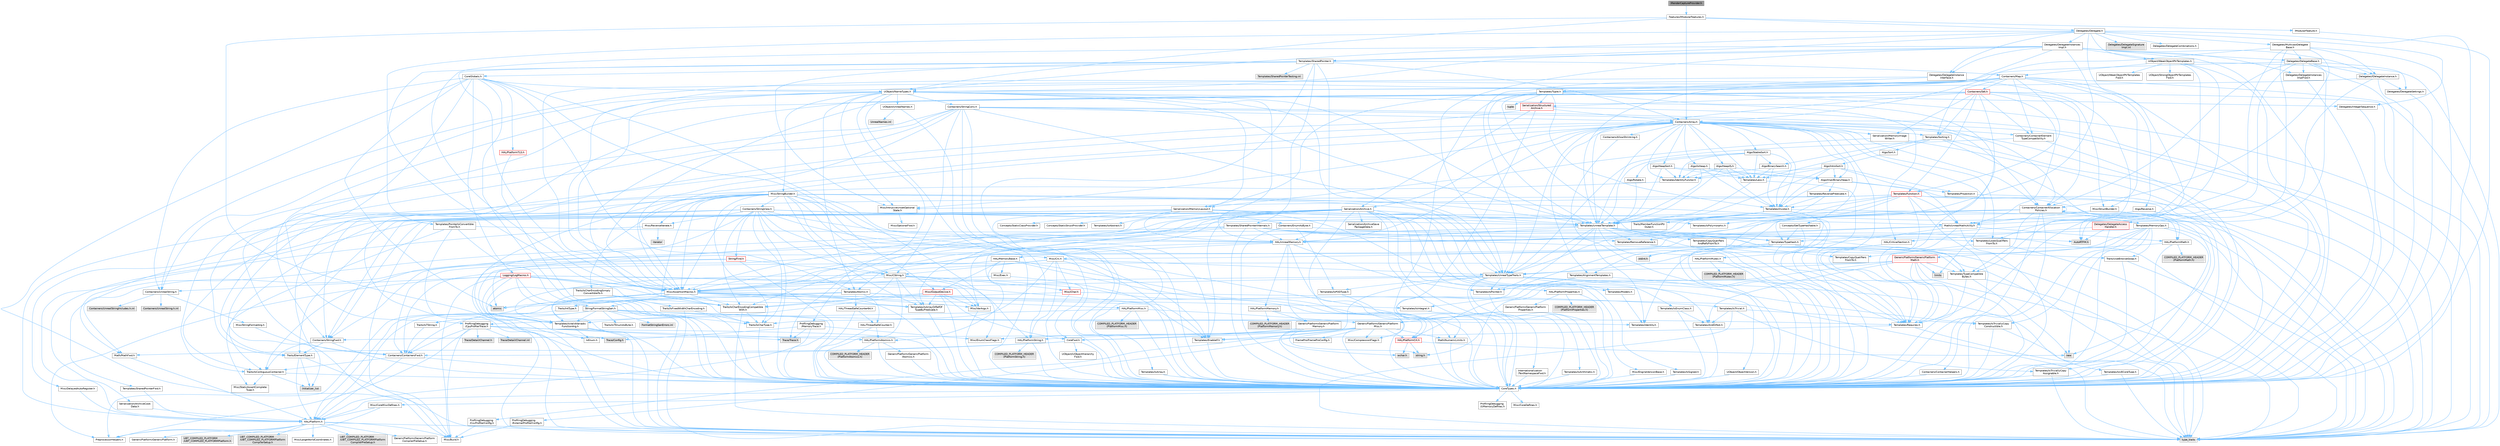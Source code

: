digraph "IRenderCaptureProvider.h"
{
 // INTERACTIVE_SVG=YES
 // LATEX_PDF_SIZE
  bgcolor="transparent";
  edge [fontname=Helvetica,fontsize=10,labelfontname=Helvetica,labelfontsize=10];
  node [fontname=Helvetica,fontsize=10,shape=box,height=0.2,width=0.4];
  Node1 [id="Node000001",label="IRenderCaptureProvider.h",height=0.2,width=0.4,color="gray40", fillcolor="grey60", style="filled", fontcolor="black",tooltip=" "];
  Node1 -> Node2 [id="edge1_Node000001_Node000002",color="steelblue1",style="solid",tooltip=" "];
  Node2 [id="Node000002",label="Features/IModularFeatures.h",height=0.2,width=0.4,color="grey40", fillcolor="white", style="filled",URL="$de/dd9/IModularFeatures_8h.html",tooltip=" "];
  Node2 -> Node3 [id="edge2_Node000002_Node000003",color="steelblue1",style="solid",tooltip=" "];
  Node3 [id="Node000003",label="CoreTypes.h",height=0.2,width=0.4,color="grey40", fillcolor="white", style="filled",URL="$dc/dec/CoreTypes_8h.html",tooltip=" "];
  Node3 -> Node4 [id="edge3_Node000003_Node000004",color="steelblue1",style="solid",tooltip=" "];
  Node4 [id="Node000004",label="HAL/Platform.h",height=0.2,width=0.4,color="grey40", fillcolor="white", style="filled",URL="$d9/dd0/Platform_8h.html",tooltip=" "];
  Node4 -> Node5 [id="edge4_Node000004_Node000005",color="steelblue1",style="solid",tooltip=" "];
  Node5 [id="Node000005",label="Misc/Build.h",height=0.2,width=0.4,color="grey40", fillcolor="white", style="filled",URL="$d3/dbb/Build_8h.html",tooltip=" "];
  Node4 -> Node6 [id="edge5_Node000004_Node000006",color="steelblue1",style="solid",tooltip=" "];
  Node6 [id="Node000006",label="Misc/LargeWorldCoordinates.h",height=0.2,width=0.4,color="grey40", fillcolor="white", style="filled",URL="$d2/dcb/LargeWorldCoordinates_8h.html",tooltip=" "];
  Node4 -> Node7 [id="edge6_Node000004_Node000007",color="steelblue1",style="solid",tooltip=" "];
  Node7 [id="Node000007",label="type_traits",height=0.2,width=0.4,color="grey60", fillcolor="#E0E0E0", style="filled",tooltip=" "];
  Node4 -> Node8 [id="edge7_Node000004_Node000008",color="steelblue1",style="solid",tooltip=" "];
  Node8 [id="Node000008",label="PreprocessorHelpers.h",height=0.2,width=0.4,color="grey40", fillcolor="white", style="filled",URL="$db/ddb/PreprocessorHelpers_8h.html",tooltip=" "];
  Node4 -> Node9 [id="edge8_Node000004_Node000009",color="steelblue1",style="solid",tooltip=" "];
  Node9 [id="Node000009",label="UBT_COMPILED_PLATFORM\l/UBT_COMPILED_PLATFORMPlatform\lCompilerPreSetup.h",height=0.2,width=0.4,color="grey60", fillcolor="#E0E0E0", style="filled",tooltip=" "];
  Node4 -> Node10 [id="edge9_Node000004_Node000010",color="steelblue1",style="solid",tooltip=" "];
  Node10 [id="Node000010",label="GenericPlatform/GenericPlatform\lCompilerPreSetup.h",height=0.2,width=0.4,color="grey40", fillcolor="white", style="filled",URL="$d9/dc8/GenericPlatformCompilerPreSetup_8h.html",tooltip=" "];
  Node4 -> Node11 [id="edge10_Node000004_Node000011",color="steelblue1",style="solid",tooltip=" "];
  Node11 [id="Node000011",label="GenericPlatform/GenericPlatform.h",height=0.2,width=0.4,color="grey40", fillcolor="white", style="filled",URL="$d6/d84/GenericPlatform_8h.html",tooltip=" "];
  Node4 -> Node12 [id="edge11_Node000004_Node000012",color="steelblue1",style="solid",tooltip=" "];
  Node12 [id="Node000012",label="UBT_COMPILED_PLATFORM\l/UBT_COMPILED_PLATFORMPlatform.h",height=0.2,width=0.4,color="grey60", fillcolor="#E0E0E0", style="filled",tooltip=" "];
  Node4 -> Node13 [id="edge12_Node000004_Node000013",color="steelblue1",style="solid",tooltip=" "];
  Node13 [id="Node000013",label="UBT_COMPILED_PLATFORM\l/UBT_COMPILED_PLATFORMPlatform\lCompilerSetup.h",height=0.2,width=0.4,color="grey60", fillcolor="#E0E0E0", style="filled",tooltip=" "];
  Node3 -> Node14 [id="edge13_Node000003_Node000014",color="steelblue1",style="solid",tooltip=" "];
  Node14 [id="Node000014",label="ProfilingDebugging\l/UMemoryDefines.h",height=0.2,width=0.4,color="grey40", fillcolor="white", style="filled",URL="$d2/da2/UMemoryDefines_8h.html",tooltip=" "];
  Node3 -> Node15 [id="edge14_Node000003_Node000015",color="steelblue1",style="solid",tooltip=" "];
  Node15 [id="Node000015",label="Misc/CoreMiscDefines.h",height=0.2,width=0.4,color="grey40", fillcolor="white", style="filled",URL="$da/d38/CoreMiscDefines_8h.html",tooltip=" "];
  Node15 -> Node4 [id="edge15_Node000015_Node000004",color="steelblue1",style="solid",tooltip=" "];
  Node15 -> Node8 [id="edge16_Node000015_Node000008",color="steelblue1",style="solid",tooltip=" "];
  Node3 -> Node16 [id="edge17_Node000003_Node000016",color="steelblue1",style="solid",tooltip=" "];
  Node16 [id="Node000016",label="Misc/CoreDefines.h",height=0.2,width=0.4,color="grey40", fillcolor="white", style="filled",URL="$d3/dd2/CoreDefines_8h.html",tooltip=" "];
  Node2 -> Node17 [id="edge18_Node000002_Node000017",color="steelblue1",style="solid",tooltip=" "];
  Node17 [id="Node000017",label="Containers/Array.h",height=0.2,width=0.4,color="grey40", fillcolor="white", style="filled",URL="$df/dd0/Array_8h.html",tooltip=" "];
  Node17 -> Node3 [id="edge19_Node000017_Node000003",color="steelblue1",style="solid",tooltip=" "];
  Node17 -> Node18 [id="edge20_Node000017_Node000018",color="steelblue1",style="solid",tooltip=" "];
  Node18 [id="Node000018",label="Misc/AssertionMacros.h",height=0.2,width=0.4,color="grey40", fillcolor="white", style="filled",URL="$d0/dfa/AssertionMacros_8h.html",tooltip=" "];
  Node18 -> Node3 [id="edge21_Node000018_Node000003",color="steelblue1",style="solid",tooltip=" "];
  Node18 -> Node4 [id="edge22_Node000018_Node000004",color="steelblue1",style="solid",tooltip=" "];
  Node18 -> Node19 [id="edge23_Node000018_Node000019",color="steelblue1",style="solid",tooltip=" "];
  Node19 [id="Node000019",label="HAL/PlatformMisc.h",height=0.2,width=0.4,color="grey40", fillcolor="white", style="filled",URL="$d0/df5/PlatformMisc_8h.html",tooltip=" "];
  Node19 -> Node3 [id="edge24_Node000019_Node000003",color="steelblue1",style="solid",tooltip=" "];
  Node19 -> Node20 [id="edge25_Node000019_Node000020",color="steelblue1",style="solid",tooltip=" "];
  Node20 [id="Node000020",label="GenericPlatform/GenericPlatform\lMisc.h",height=0.2,width=0.4,color="grey40", fillcolor="white", style="filled",URL="$db/d9a/GenericPlatformMisc_8h.html",tooltip=" "];
  Node20 -> Node21 [id="edge26_Node000020_Node000021",color="steelblue1",style="solid",tooltip=" "];
  Node21 [id="Node000021",label="Containers/StringFwd.h",height=0.2,width=0.4,color="grey40", fillcolor="white", style="filled",URL="$df/d37/StringFwd_8h.html",tooltip=" "];
  Node21 -> Node3 [id="edge27_Node000021_Node000003",color="steelblue1",style="solid",tooltip=" "];
  Node21 -> Node22 [id="edge28_Node000021_Node000022",color="steelblue1",style="solid",tooltip=" "];
  Node22 [id="Node000022",label="Traits/ElementType.h",height=0.2,width=0.4,color="grey40", fillcolor="white", style="filled",URL="$d5/d4f/ElementType_8h.html",tooltip=" "];
  Node22 -> Node4 [id="edge29_Node000022_Node000004",color="steelblue1",style="solid",tooltip=" "];
  Node22 -> Node23 [id="edge30_Node000022_Node000023",color="steelblue1",style="solid",tooltip=" "];
  Node23 [id="Node000023",label="initializer_list",height=0.2,width=0.4,color="grey60", fillcolor="#E0E0E0", style="filled",tooltip=" "];
  Node22 -> Node7 [id="edge31_Node000022_Node000007",color="steelblue1",style="solid",tooltip=" "];
  Node21 -> Node24 [id="edge32_Node000021_Node000024",color="steelblue1",style="solid",tooltip=" "];
  Node24 [id="Node000024",label="Traits/IsContiguousContainer.h",height=0.2,width=0.4,color="grey40", fillcolor="white", style="filled",URL="$d5/d3c/IsContiguousContainer_8h.html",tooltip=" "];
  Node24 -> Node3 [id="edge33_Node000024_Node000003",color="steelblue1",style="solid",tooltip=" "];
  Node24 -> Node25 [id="edge34_Node000024_Node000025",color="steelblue1",style="solid",tooltip=" "];
  Node25 [id="Node000025",label="Misc/StaticAssertComplete\lType.h",height=0.2,width=0.4,color="grey40", fillcolor="white", style="filled",URL="$d5/d4e/StaticAssertCompleteType_8h.html",tooltip=" "];
  Node24 -> Node23 [id="edge35_Node000024_Node000023",color="steelblue1",style="solid",tooltip=" "];
  Node20 -> Node26 [id="edge36_Node000020_Node000026",color="steelblue1",style="solid",tooltip=" "];
  Node26 [id="Node000026",label="CoreFwd.h",height=0.2,width=0.4,color="grey40", fillcolor="white", style="filled",URL="$d1/d1e/CoreFwd_8h.html",tooltip=" "];
  Node26 -> Node3 [id="edge37_Node000026_Node000003",color="steelblue1",style="solid",tooltip=" "];
  Node26 -> Node27 [id="edge38_Node000026_Node000027",color="steelblue1",style="solid",tooltip=" "];
  Node27 [id="Node000027",label="Containers/ContainersFwd.h",height=0.2,width=0.4,color="grey40", fillcolor="white", style="filled",URL="$d4/d0a/ContainersFwd_8h.html",tooltip=" "];
  Node27 -> Node4 [id="edge39_Node000027_Node000004",color="steelblue1",style="solid",tooltip=" "];
  Node27 -> Node3 [id="edge40_Node000027_Node000003",color="steelblue1",style="solid",tooltip=" "];
  Node27 -> Node24 [id="edge41_Node000027_Node000024",color="steelblue1",style="solid",tooltip=" "];
  Node26 -> Node28 [id="edge42_Node000026_Node000028",color="steelblue1",style="solid",tooltip=" "];
  Node28 [id="Node000028",label="Math/MathFwd.h",height=0.2,width=0.4,color="grey40", fillcolor="white", style="filled",URL="$d2/d10/MathFwd_8h.html",tooltip=" "];
  Node28 -> Node4 [id="edge43_Node000028_Node000004",color="steelblue1",style="solid",tooltip=" "];
  Node26 -> Node29 [id="edge44_Node000026_Node000029",color="steelblue1",style="solid",tooltip=" "];
  Node29 [id="Node000029",label="UObject/UObjectHierarchy\lFwd.h",height=0.2,width=0.4,color="grey40", fillcolor="white", style="filled",URL="$d3/d13/UObjectHierarchyFwd_8h.html",tooltip=" "];
  Node20 -> Node3 [id="edge45_Node000020_Node000003",color="steelblue1",style="solid",tooltip=" "];
  Node20 -> Node30 [id="edge46_Node000020_Node000030",color="steelblue1",style="solid",tooltip=" "];
  Node30 [id="Node000030",label="FramePro/FrameProConfig.h",height=0.2,width=0.4,color="grey40", fillcolor="white", style="filled",URL="$d7/d90/FrameProConfig_8h.html",tooltip=" "];
  Node20 -> Node31 [id="edge47_Node000020_Node000031",color="steelblue1",style="solid",tooltip=" "];
  Node31 [id="Node000031",label="HAL/PlatformCrt.h",height=0.2,width=0.4,color="red", fillcolor="#FFF0F0", style="filled",URL="$d8/d75/PlatformCrt_8h.html",tooltip=" "];
  Node31 -> Node32 [id="edge48_Node000031_Node000032",color="steelblue1",style="solid",tooltip=" "];
  Node32 [id="Node000032",label="new",height=0.2,width=0.4,color="grey60", fillcolor="#E0E0E0", style="filled",tooltip=" "];
  Node31 -> Node33 [id="edge49_Node000031_Node000033",color="steelblue1",style="solid",tooltip=" "];
  Node33 [id="Node000033",label="wchar.h",height=0.2,width=0.4,color="grey60", fillcolor="#E0E0E0", style="filled",tooltip=" "];
  Node31 -> Node40 [id="edge50_Node000031_Node000040",color="steelblue1",style="solid",tooltip=" "];
  Node40 [id="Node000040",label="string.h",height=0.2,width=0.4,color="grey60", fillcolor="#E0E0E0", style="filled",tooltip=" "];
  Node20 -> Node41 [id="edge51_Node000020_Node000041",color="steelblue1",style="solid",tooltip=" "];
  Node41 [id="Node000041",label="Math/NumericLimits.h",height=0.2,width=0.4,color="grey40", fillcolor="white", style="filled",URL="$df/d1b/NumericLimits_8h.html",tooltip=" "];
  Node41 -> Node3 [id="edge52_Node000041_Node000003",color="steelblue1",style="solid",tooltip=" "];
  Node20 -> Node42 [id="edge53_Node000020_Node000042",color="steelblue1",style="solid",tooltip=" "];
  Node42 [id="Node000042",label="Misc/CompressionFlags.h",height=0.2,width=0.4,color="grey40", fillcolor="white", style="filled",URL="$d9/d76/CompressionFlags_8h.html",tooltip=" "];
  Node20 -> Node43 [id="edge54_Node000020_Node000043",color="steelblue1",style="solid",tooltip=" "];
  Node43 [id="Node000043",label="Misc/EnumClassFlags.h",height=0.2,width=0.4,color="grey40", fillcolor="white", style="filled",URL="$d8/de7/EnumClassFlags_8h.html",tooltip=" "];
  Node20 -> Node44 [id="edge55_Node000020_Node000044",color="steelblue1",style="solid",tooltip=" "];
  Node44 [id="Node000044",label="ProfilingDebugging\l/CsvProfilerConfig.h",height=0.2,width=0.4,color="grey40", fillcolor="white", style="filled",URL="$d3/d88/CsvProfilerConfig_8h.html",tooltip=" "];
  Node44 -> Node5 [id="edge56_Node000044_Node000005",color="steelblue1",style="solid",tooltip=" "];
  Node20 -> Node45 [id="edge57_Node000020_Node000045",color="steelblue1",style="solid",tooltip=" "];
  Node45 [id="Node000045",label="ProfilingDebugging\l/ExternalProfilerConfig.h",height=0.2,width=0.4,color="grey40", fillcolor="white", style="filled",URL="$d3/dbb/ExternalProfilerConfig_8h.html",tooltip=" "];
  Node45 -> Node5 [id="edge58_Node000045_Node000005",color="steelblue1",style="solid",tooltip=" "];
  Node19 -> Node46 [id="edge59_Node000019_Node000046",color="steelblue1",style="solid",tooltip=" "];
  Node46 [id="Node000046",label="COMPILED_PLATFORM_HEADER\l(PlatformMisc.h)",height=0.2,width=0.4,color="grey60", fillcolor="#E0E0E0", style="filled",tooltip=" "];
  Node19 -> Node47 [id="edge60_Node000019_Node000047",color="steelblue1",style="solid",tooltip=" "];
  Node47 [id="Node000047",label="ProfilingDebugging\l/CpuProfilerTrace.h",height=0.2,width=0.4,color="grey40", fillcolor="white", style="filled",URL="$da/dcb/CpuProfilerTrace_8h.html",tooltip=" "];
  Node47 -> Node3 [id="edge61_Node000047_Node000003",color="steelblue1",style="solid",tooltip=" "];
  Node47 -> Node27 [id="edge62_Node000047_Node000027",color="steelblue1",style="solid",tooltip=" "];
  Node47 -> Node48 [id="edge63_Node000047_Node000048",color="steelblue1",style="solid",tooltip=" "];
  Node48 [id="Node000048",label="HAL/PlatformAtomics.h",height=0.2,width=0.4,color="grey40", fillcolor="white", style="filled",URL="$d3/d36/PlatformAtomics_8h.html",tooltip=" "];
  Node48 -> Node3 [id="edge64_Node000048_Node000003",color="steelblue1",style="solid",tooltip=" "];
  Node48 -> Node49 [id="edge65_Node000048_Node000049",color="steelblue1",style="solid",tooltip=" "];
  Node49 [id="Node000049",label="GenericPlatform/GenericPlatform\lAtomics.h",height=0.2,width=0.4,color="grey40", fillcolor="white", style="filled",URL="$da/d72/GenericPlatformAtomics_8h.html",tooltip=" "];
  Node49 -> Node3 [id="edge66_Node000049_Node000003",color="steelblue1",style="solid",tooltip=" "];
  Node48 -> Node50 [id="edge67_Node000048_Node000050",color="steelblue1",style="solid",tooltip=" "];
  Node50 [id="Node000050",label="COMPILED_PLATFORM_HEADER\l(PlatformAtomics.h)",height=0.2,width=0.4,color="grey60", fillcolor="#E0E0E0", style="filled",tooltip=" "];
  Node47 -> Node8 [id="edge68_Node000047_Node000008",color="steelblue1",style="solid",tooltip=" "];
  Node47 -> Node5 [id="edge69_Node000047_Node000005",color="steelblue1",style="solid",tooltip=" "];
  Node47 -> Node51 [id="edge70_Node000047_Node000051",color="steelblue1",style="solid",tooltip=" "];
  Node51 [id="Node000051",label="Trace/Config.h",height=0.2,width=0.4,color="grey60", fillcolor="#E0E0E0", style="filled",tooltip=" "];
  Node47 -> Node52 [id="edge71_Node000047_Node000052",color="steelblue1",style="solid",tooltip=" "];
  Node52 [id="Node000052",label="Trace/Detail/Channel.h",height=0.2,width=0.4,color="grey60", fillcolor="#E0E0E0", style="filled",tooltip=" "];
  Node47 -> Node53 [id="edge72_Node000047_Node000053",color="steelblue1",style="solid",tooltip=" "];
  Node53 [id="Node000053",label="Trace/Detail/Channel.inl",height=0.2,width=0.4,color="grey60", fillcolor="#E0E0E0", style="filled",tooltip=" "];
  Node47 -> Node54 [id="edge73_Node000047_Node000054",color="steelblue1",style="solid",tooltip=" "];
  Node54 [id="Node000054",label="Trace/Trace.h",height=0.2,width=0.4,color="grey60", fillcolor="#E0E0E0", style="filled",tooltip=" "];
  Node18 -> Node8 [id="edge74_Node000018_Node000008",color="steelblue1",style="solid",tooltip=" "];
  Node18 -> Node55 [id="edge75_Node000018_Node000055",color="steelblue1",style="solid",tooltip=" "];
  Node55 [id="Node000055",label="Templates/EnableIf.h",height=0.2,width=0.4,color="grey40", fillcolor="white", style="filled",URL="$d7/d60/EnableIf_8h.html",tooltip=" "];
  Node55 -> Node3 [id="edge76_Node000055_Node000003",color="steelblue1",style="solid",tooltip=" "];
  Node18 -> Node56 [id="edge77_Node000018_Node000056",color="steelblue1",style="solid",tooltip=" "];
  Node56 [id="Node000056",label="Templates/IsArrayOrRefOf\lTypeByPredicate.h",height=0.2,width=0.4,color="grey40", fillcolor="white", style="filled",URL="$d6/da1/IsArrayOrRefOfTypeByPredicate_8h.html",tooltip=" "];
  Node56 -> Node3 [id="edge78_Node000056_Node000003",color="steelblue1",style="solid",tooltip=" "];
  Node18 -> Node57 [id="edge79_Node000018_Node000057",color="steelblue1",style="solid",tooltip=" "];
  Node57 [id="Node000057",label="Templates/IsValidVariadic\lFunctionArg.h",height=0.2,width=0.4,color="grey40", fillcolor="white", style="filled",URL="$d0/dc8/IsValidVariadicFunctionArg_8h.html",tooltip=" "];
  Node57 -> Node3 [id="edge80_Node000057_Node000003",color="steelblue1",style="solid",tooltip=" "];
  Node57 -> Node58 [id="edge81_Node000057_Node000058",color="steelblue1",style="solid",tooltip=" "];
  Node58 [id="Node000058",label="IsEnum.h",height=0.2,width=0.4,color="grey40", fillcolor="white", style="filled",URL="$d4/de5/IsEnum_8h.html",tooltip=" "];
  Node57 -> Node7 [id="edge82_Node000057_Node000007",color="steelblue1",style="solid",tooltip=" "];
  Node18 -> Node59 [id="edge83_Node000018_Node000059",color="steelblue1",style="solid",tooltip=" "];
  Node59 [id="Node000059",label="Traits/IsCharEncodingCompatible\lWith.h",height=0.2,width=0.4,color="grey40", fillcolor="white", style="filled",URL="$df/dd1/IsCharEncodingCompatibleWith_8h.html",tooltip=" "];
  Node59 -> Node7 [id="edge84_Node000059_Node000007",color="steelblue1",style="solid",tooltip=" "];
  Node59 -> Node60 [id="edge85_Node000059_Node000060",color="steelblue1",style="solid",tooltip=" "];
  Node60 [id="Node000060",label="Traits/IsCharType.h",height=0.2,width=0.4,color="grey40", fillcolor="white", style="filled",URL="$db/d51/IsCharType_8h.html",tooltip=" "];
  Node60 -> Node3 [id="edge86_Node000060_Node000003",color="steelblue1",style="solid",tooltip=" "];
  Node18 -> Node61 [id="edge87_Node000018_Node000061",color="steelblue1",style="solid",tooltip=" "];
  Node61 [id="Node000061",label="Misc/VarArgs.h",height=0.2,width=0.4,color="grey40", fillcolor="white", style="filled",URL="$d5/d6f/VarArgs_8h.html",tooltip=" "];
  Node61 -> Node3 [id="edge88_Node000061_Node000003",color="steelblue1",style="solid",tooltip=" "];
  Node18 -> Node62 [id="edge89_Node000018_Node000062",color="steelblue1",style="solid",tooltip=" "];
  Node62 [id="Node000062",label="String/FormatStringSan.h",height=0.2,width=0.4,color="grey40", fillcolor="white", style="filled",URL="$d3/d8b/FormatStringSan_8h.html",tooltip=" "];
  Node62 -> Node7 [id="edge90_Node000062_Node000007",color="steelblue1",style="solid",tooltip=" "];
  Node62 -> Node3 [id="edge91_Node000062_Node000003",color="steelblue1",style="solid",tooltip=" "];
  Node62 -> Node63 [id="edge92_Node000062_Node000063",color="steelblue1",style="solid",tooltip=" "];
  Node63 [id="Node000063",label="Templates/Requires.h",height=0.2,width=0.4,color="grey40", fillcolor="white", style="filled",URL="$dc/d96/Requires_8h.html",tooltip=" "];
  Node63 -> Node55 [id="edge93_Node000063_Node000055",color="steelblue1",style="solid",tooltip=" "];
  Node63 -> Node7 [id="edge94_Node000063_Node000007",color="steelblue1",style="solid",tooltip=" "];
  Node62 -> Node64 [id="edge95_Node000062_Node000064",color="steelblue1",style="solid",tooltip=" "];
  Node64 [id="Node000064",label="Templates/Identity.h",height=0.2,width=0.4,color="grey40", fillcolor="white", style="filled",URL="$d0/dd5/Identity_8h.html",tooltip=" "];
  Node62 -> Node57 [id="edge96_Node000062_Node000057",color="steelblue1",style="solid",tooltip=" "];
  Node62 -> Node60 [id="edge97_Node000062_Node000060",color="steelblue1",style="solid",tooltip=" "];
  Node62 -> Node65 [id="edge98_Node000062_Node000065",color="steelblue1",style="solid",tooltip=" "];
  Node65 [id="Node000065",label="Traits/IsTEnumAsByte.h",height=0.2,width=0.4,color="grey40", fillcolor="white", style="filled",URL="$d1/de6/IsTEnumAsByte_8h.html",tooltip=" "];
  Node62 -> Node66 [id="edge99_Node000062_Node000066",color="steelblue1",style="solid",tooltip=" "];
  Node66 [id="Node000066",label="Traits/IsTString.h",height=0.2,width=0.4,color="grey40", fillcolor="white", style="filled",URL="$d0/df8/IsTString_8h.html",tooltip=" "];
  Node66 -> Node27 [id="edge100_Node000066_Node000027",color="steelblue1",style="solid",tooltip=" "];
  Node62 -> Node27 [id="edge101_Node000062_Node000027",color="steelblue1",style="solid",tooltip=" "];
  Node62 -> Node67 [id="edge102_Node000062_Node000067",color="steelblue1",style="solid",tooltip=" "];
  Node67 [id="Node000067",label="FormatStringSanErrors.inl",height=0.2,width=0.4,color="grey60", fillcolor="#E0E0E0", style="filled",tooltip=" "];
  Node18 -> Node68 [id="edge103_Node000018_Node000068",color="steelblue1",style="solid",tooltip=" "];
  Node68 [id="Node000068",label="atomic",height=0.2,width=0.4,color="grey60", fillcolor="#E0E0E0", style="filled",tooltip=" "];
  Node17 -> Node69 [id="edge104_Node000017_Node000069",color="steelblue1",style="solid",tooltip=" "];
  Node69 [id="Node000069",label="Misc/IntrusiveUnsetOptional\lState.h",height=0.2,width=0.4,color="grey40", fillcolor="white", style="filled",URL="$d2/d0a/IntrusiveUnsetOptionalState_8h.html",tooltip=" "];
  Node69 -> Node70 [id="edge105_Node000069_Node000070",color="steelblue1",style="solid",tooltip=" "];
  Node70 [id="Node000070",label="Misc/OptionalFwd.h",height=0.2,width=0.4,color="grey40", fillcolor="white", style="filled",URL="$dc/d50/OptionalFwd_8h.html",tooltip=" "];
  Node17 -> Node71 [id="edge106_Node000017_Node000071",color="steelblue1",style="solid",tooltip=" "];
  Node71 [id="Node000071",label="Misc/ReverseIterate.h",height=0.2,width=0.4,color="grey40", fillcolor="white", style="filled",URL="$db/de3/ReverseIterate_8h.html",tooltip=" "];
  Node71 -> Node4 [id="edge107_Node000071_Node000004",color="steelblue1",style="solid",tooltip=" "];
  Node71 -> Node72 [id="edge108_Node000071_Node000072",color="steelblue1",style="solid",tooltip=" "];
  Node72 [id="Node000072",label="iterator",height=0.2,width=0.4,color="grey60", fillcolor="#E0E0E0", style="filled",tooltip=" "];
  Node17 -> Node73 [id="edge109_Node000017_Node000073",color="steelblue1",style="solid",tooltip=" "];
  Node73 [id="Node000073",label="HAL/UnrealMemory.h",height=0.2,width=0.4,color="grey40", fillcolor="white", style="filled",URL="$d9/d96/UnrealMemory_8h.html",tooltip=" "];
  Node73 -> Node3 [id="edge110_Node000073_Node000003",color="steelblue1",style="solid",tooltip=" "];
  Node73 -> Node74 [id="edge111_Node000073_Node000074",color="steelblue1",style="solid",tooltip=" "];
  Node74 [id="Node000074",label="GenericPlatform/GenericPlatform\lMemory.h",height=0.2,width=0.4,color="grey40", fillcolor="white", style="filled",URL="$dd/d22/GenericPlatformMemory_8h.html",tooltip=" "];
  Node74 -> Node26 [id="edge112_Node000074_Node000026",color="steelblue1",style="solid",tooltip=" "];
  Node74 -> Node3 [id="edge113_Node000074_Node000003",color="steelblue1",style="solid",tooltip=" "];
  Node74 -> Node75 [id="edge114_Node000074_Node000075",color="steelblue1",style="solid",tooltip=" "];
  Node75 [id="Node000075",label="HAL/PlatformString.h",height=0.2,width=0.4,color="grey40", fillcolor="white", style="filled",URL="$db/db5/PlatformString_8h.html",tooltip=" "];
  Node75 -> Node3 [id="edge115_Node000075_Node000003",color="steelblue1",style="solid",tooltip=" "];
  Node75 -> Node76 [id="edge116_Node000075_Node000076",color="steelblue1",style="solid",tooltip=" "];
  Node76 [id="Node000076",label="COMPILED_PLATFORM_HEADER\l(PlatformString.h)",height=0.2,width=0.4,color="grey60", fillcolor="#E0E0E0", style="filled",tooltip=" "];
  Node74 -> Node40 [id="edge117_Node000074_Node000040",color="steelblue1",style="solid",tooltip=" "];
  Node74 -> Node33 [id="edge118_Node000074_Node000033",color="steelblue1",style="solid",tooltip=" "];
  Node73 -> Node77 [id="edge119_Node000073_Node000077",color="steelblue1",style="solid",tooltip=" "];
  Node77 [id="Node000077",label="HAL/MemoryBase.h",height=0.2,width=0.4,color="grey40", fillcolor="white", style="filled",URL="$d6/d9f/MemoryBase_8h.html",tooltip=" "];
  Node77 -> Node3 [id="edge120_Node000077_Node000003",color="steelblue1",style="solid",tooltip=" "];
  Node77 -> Node48 [id="edge121_Node000077_Node000048",color="steelblue1",style="solid",tooltip=" "];
  Node77 -> Node31 [id="edge122_Node000077_Node000031",color="steelblue1",style="solid",tooltip=" "];
  Node77 -> Node78 [id="edge123_Node000077_Node000078",color="steelblue1",style="solid",tooltip=" "];
  Node78 [id="Node000078",label="Misc/Exec.h",height=0.2,width=0.4,color="grey40", fillcolor="white", style="filled",URL="$de/ddb/Exec_8h.html",tooltip=" "];
  Node78 -> Node3 [id="edge124_Node000078_Node000003",color="steelblue1",style="solid",tooltip=" "];
  Node78 -> Node18 [id="edge125_Node000078_Node000018",color="steelblue1",style="solid",tooltip=" "];
  Node77 -> Node79 [id="edge126_Node000077_Node000079",color="steelblue1",style="solid",tooltip=" "];
  Node79 [id="Node000079",label="Misc/OutputDevice.h",height=0.2,width=0.4,color="red", fillcolor="#FFF0F0", style="filled",URL="$d7/d32/OutputDevice_8h.html",tooltip=" "];
  Node79 -> Node26 [id="edge127_Node000079_Node000026",color="steelblue1",style="solid",tooltip=" "];
  Node79 -> Node3 [id="edge128_Node000079_Node000003",color="steelblue1",style="solid",tooltip=" "];
  Node79 -> Node61 [id="edge129_Node000079_Node000061",color="steelblue1",style="solid",tooltip=" "];
  Node79 -> Node56 [id="edge130_Node000079_Node000056",color="steelblue1",style="solid",tooltip=" "];
  Node79 -> Node57 [id="edge131_Node000079_Node000057",color="steelblue1",style="solid",tooltip=" "];
  Node79 -> Node59 [id="edge132_Node000079_Node000059",color="steelblue1",style="solid",tooltip=" "];
  Node77 -> Node81 [id="edge133_Node000077_Node000081",color="steelblue1",style="solid",tooltip=" "];
  Node81 [id="Node000081",label="Templates/Atomic.h",height=0.2,width=0.4,color="grey40", fillcolor="white", style="filled",URL="$d3/d91/Atomic_8h.html",tooltip=" "];
  Node81 -> Node82 [id="edge134_Node000081_Node000082",color="steelblue1",style="solid",tooltip=" "];
  Node82 [id="Node000082",label="HAL/ThreadSafeCounter.h",height=0.2,width=0.4,color="grey40", fillcolor="white", style="filled",URL="$dc/dc9/ThreadSafeCounter_8h.html",tooltip=" "];
  Node82 -> Node3 [id="edge135_Node000082_Node000003",color="steelblue1",style="solid",tooltip=" "];
  Node82 -> Node48 [id="edge136_Node000082_Node000048",color="steelblue1",style="solid",tooltip=" "];
  Node81 -> Node83 [id="edge137_Node000081_Node000083",color="steelblue1",style="solid",tooltip=" "];
  Node83 [id="Node000083",label="HAL/ThreadSafeCounter64.h",height=0.2,width=0.4,color="grey40", fillcolor="white", style="filled",URL="$d0/d12/ThreadSafeCounter64_8h.html",tooltip=" "];
  Node83 -> Node3 [id="edge138_Node000083_Node000003",color="steelblue1",style="solid",tooltip=" "];
  Node83 -> Node82 [id="edge139_Node000083_Node000082",color="steelblue1",style="solid",tooltip=" "];
  Node81 -> Node84 [id="edge140_Node000081_Node000084",color="steelblue1",style="solid",tooltip=" "];
  Node84 [id="Node000084",label="Templates/IsIntegral.h",height=0.2,width=0.4,color="grey40", fillcolor="white", style="filled",URL="$da/d64/IsIntegral_8h.html",tooltip=" "];
  Node84 -> Node3 [id="edge141_Node000084_Node000003",color="steelblue1",style="solid",tooltip=" "];
  Node81 -> Node85 [id="edge142_Node000081_Node000085",color="steelblue1",style="solid",tooltip=" "];
  Node85 [id="Node000085",label="Templates/IsTrivial.h",height=0.2,width=0.4,color="grey40", fillcolor="white", style="filled",URL="$da/d4c/IsTrivial_8h.html",tooltip=" "];
  Node85 -> Node86 [id="edge143_Node000085_Node000086",color="steelblue1",style="solid",tooltip=" "];
  Node86 [id="Node000086",label="Templates/AndOrNot.h",height=0.2,width=0.4,color="grey40", fillcolor="white", style="filled",URL="$db/d0a/AndOrNot_8h.html",tooltip=" "];
  Node86 -> Node3 [id="edge144_Node000086_Node000003",color="steelblue1",style="solid",tooltip=" "];
  Node85 -> Node87 [id="edge145_Node000085_Node000087",color="steelblue1",style="solid",tooltip=" "];
  Node87 [id="Node000087",label="Templates/IsTriviallyCopy\lConstructible.h",height=0.2,width=0.4,color="grey40", fillcolor="white", style="filled",URL="$d3/d78/IsTriviallyCopyConstructible_8h.html",tooltip=" "];
  Node87 -> Node3 [id="edge146_Node000087_Node000003",color="steelblue1",style="solid",tooltip=" "];
  Node87 -> Node7 [id="edge147_Node000087_Node000007",color="steelblue1",style="solid",tooltip=" "];
  Node85 -> Node88 [id="edge148_Node000085_Node000088",color="steelblue1",style="solid",tooltip=" "];
  Node88 [id="Node000088",label="Templates/IsTriviallyCopy\lAssignable.h",height=0.2,width=0.4,color="grey40", fillcolor="white", style="filled",URL="$d2/df2/IsTriviallyCopyAssignable_8h.html",tooltip=" "];
  Node88 -> Node3 [id="edge149_Node000088_Node000003",color="steelblue1",style="solid",tooltip=" "];
  Node88 -> Node7 [id="edge150_Node000088_Node000007",color="steelblue1",style="solid",tooltip=" "];
  Node85 -> Node7 [id="edge151_Node000085_Node000007",color="steelblue1",style="solid",tooltip=" "];
  Node81 -> Node89 [id="edge152_Node000081_Node000089",color="steelblue1",style="solid",tooltip=" "];
  Node89 [id="Node000089",label="Traits/IntType.h",height=0.2,width=0.4,color="grey40", fillcolor="white", style="filled",URL="$d7/deb/IntType_8h.html",tooltip=" "];
  Node89 -> Node4 [id="edge153_Node000089_Node000004",color="steelblue1",style="solid",tooltip=" "];
  Node81 -> Node68 [id="edge154_Node000081_Node000068",color="steelblue1",style="solid",tooltip=" "];
  Node73 -> Node90 [id="edge155_Node000073_Node000090",color="steelblue1",style="solid",tooltip=" "];
  Node90 [id="Node000090",label="HAL/PlatformMemory.h",height=0.2,width=0.4,color="grey40", fillcolor="white", style="filled",URL="$de/d68/PlatformMemory_8h.html",tooltip=" "];
  Node90 -> Node3 [id="edge156_Node000090_Node000003",color="steelblue1",style="solid",tooltip=" "];
  Node90 -> Node74 [id="edge157_Node000090_Node000074",color="steelblue1",style="solid",tooltip=" "];
  Node90 -> Node91 [id="edge158_Node000090_Node000091",color="steelblue1",style="solid",tooltip=" "];
  Node91 [id="Node000091",label="COMPILED_PLATFORM_HEADER\l(PlatformMemory.h)",height=0.2,width=0.4,color="grey60", fillcolor="#E0E0E0", style="filled",tooltip=" "];
  Node73 -> Node92 [id="edge159_Node000073_Node000092",color="steelblue1",style="solid",tooltip=" "];
  Node92 [id="Node000092",label="ProfilingDebugging\l/MemoryTrace.h",height=0.2,width=0.4,color="grey40", fillcolor="white", style="filled",URL="$da/dd7/MemoryTrace_8h.html",tooltip=" "];
  Node92 -> Node4 [id="edge160_Node000092_Node000004",color="steelblue1",style="solid",tooltip=" "];
  Node92 -> Node43 [id="edge161_Node000092_Node000043",color="steelblue1",style="solid",tooltip=" "];
  Node92 -> Node51 [id="edge162_Node000092_Node000051",color="steelblue1",style="solid",tooltip=" "];
  Node92 -> Node54 [id="edge163_Node000092_Node000054",color="steelblue1",style="solid",tooltip=" "];
  Node73 -> Node93 [id="edge164_Node000073_Node000093",color="steelblue1",style="solid",tooltip=" "];
  Node93 [id="Node000093",label="Templates/IsPointer.h",height=0.2,width=0.4,color="grey40", fillcolor="white", style="filled",URL="$d7/d05/IsPointer_8h.html",tooltip=" "];
  Node93 -> Node3 [id="edge165_Node000093_Node000003",color="steelblue1",style="solid",tooltip=" "];
  Node17 -> Node94 [id="edge166_Node000017_Node000094",color="steelblue1",style="solid",tooltip=" "];
  Node94 [id="Node000094",label="Templates/UnrealTypeTraits.h",height=0.2,width=0.4,color="grey40", fillcolor="white", style="filled",URL="$d2/d2d/UnrealTypeTraits_8h.html",tooltip=" "];
  Node94 -> Node3 [id="edge167_Node000094_Node000003",color="steelblue1",style="solid",tooltip=" "];
  Node94 -> Node93 [id="edge168_Node000094_Node000093",color="steelblue1",style="solid",tooltip=" "];
  Node94 -> Node18 [id="edge169_Node000094_Node000018",color="steelblue1",style="solid",tooltip=" "];
  Node94 -> Node86 [id="edge170_Node000094_Node000086",color="steelblue1",style="solid",tooltip=" "];
  Node94 -> Node55 [id="edge171_Node000094_Node000055",color="steelblue1",style="solid",tooltip=" "];
  Node94 -> Node95 [id="edge172_Node000094_Node000095",color="steelblue1",style="solid",tooltip=" "];
  Node95 [id="Node000095",label="Templates/IsArithmetic.h",height=0.2,width=0.4,color="grey40", fillcolor="white", style="filled",URL="$d2/d5d/IsArithmetic_8h.html",tooltip=" "];
  Node95 -> Node3 [id="edge173_Node000095_Node000003",color="steelblue1",style="solid",tooltip=" "];
  Node94 -> Node58 [id="edge174_Node000094_Node000058",color="steelblue1",style="solid",tooltip=" "];
  Node94 -> Node96 [id="edge175_Node000094_Node000096",color="steelblue1",style="solid",tooltip=" "];
  Node96 [id="Node000096",label="Templates/Models.h",height=0.2,width=0.4,color="grey40", fillcolor="white", style="filled",URL="$d3/d0c/Models_8h.html",tooltip=" "];
  Node96 -> Node64 [id="edge176_Node000096_Node000064",color="steelblue1",style="solid",tooltip=" "];
  Node94 -> Node97 [id="edge177_Node000094_Node000097",color="steelblue1",style="solid",tooltip=" "];
  Node97 [id="Node000097",label="Templates/IsPODType.h",height=0.2,width=0.4,color="grey40", fillcolor="white", style="filled",URL="$d7/db1/IsPODType_8h.html",tooltip=" "];
  Node97 -> Node3 [id="edge178_Node000097_Node000003",color="steelblue1",style="solid",tooltip=" "];
  Node94 -> Node98 [id="edge179_Node000094_Node000098",color="steelblue1",style="solid",tooltip=" "];
  Node98 [id="Node000098",label="Templates/IsUECoreType.h",height=0.2,width=0.4,color="grey40", fillcolor="white", style="filled",URL="$d1/db8/IsUECoreType_8h.html",tooltip=" "];
  Node98 -> Node3 [id="edge180_Node000098_Node000003",color="steelblue1",style="solid",tooltip=" "];
  Node98 -> Node7 [id="edge181_Node000098_Node000007",color="steelblue1",style="solid",tooltip=" "];
  Node94 -> Node87 [id="edge182_Node000094_Node000087",color="steelblue1",style="solid",tooltip=" "];
  Node17 -> Node99 [id="edge183_Node000017_Node000099",color="steelblue1",style="solid",tooltip=" "];
  Node99 [id="Node000099",label="Templates/UnrealTemplate.h",height=0.2,width=0.4,color="grey40", fillcolor="white", style="filled",URL="$d4/d24/UnrealTemplate_8h.html",tooltip=" "];
  Node99 -> Node3 [id="edge184_Node000099_Node000003",color="steelblue1",style="solid",tooltip=" "];
  Node99 -> Node93 [id="edge185_Node000099_Node000093",color="steelblue1",style="solid",tooltip=" "];
  Node99 -> Node73 [id="edge186_Node000099_Node000073",color="steelblue1",style="solid",tooltip=" "];
  Node99 -> Node100 [id="edge187_Node000099_Node000100",color="steelblue1",style="solid",tooltip=" "];
  Node100 [id="Node000100",label="Templates/CopyQualifiers\lAndRefsFromTo.h",height=0.2,width=0.4,color="grey40", fillcolor="white", style="filled",URL="$d3/db3/CopyQualifiersAndRefsFromTo_8h.html",tooltip=" "];
  Node100 -> Node101 [id="edge188_Node000100_Node000101",color="steelblue1",style="solid",tooltip=" "];
  Node101 [id="Node000101",label="Templates/CopyQualifiers\lFromTo.h",height=0.2,width=0.4,color="grey40", fillcolor="white", style="filled",URL="$d5/db4/CopyQualifiersFromTo_8h.html",tooltip=" "];
  Node99 -> Node94 [id="edge189_Node000099_Node000094",color="steelblue1",style="solid",tooltip=" "];
  Node99 -> Node102 [id="edge190_Node000099_Node000102",color="steelblue1",style="solid",tooltip=" "];
  Node102 [id="Node000102",label="Templates/RemoveReference.h",height=0.2,width=0.4,color="grey40", fillcolor="white", style="filled",URL="$da/dbe/RemoveReference_8h.html",tooltip=" "];
  Node102 -> Node3 [id="edge191_Node000102_Node000003",color="steelblue1",style="solid",tooltip=" "];
  Node99 -> Node63 [id="edge192_Node000099_Node000063",color="steelblue1",style="solid",tooltip=" "];
  Node99 -> Node103 [id="edge193_Node000099_Node000103",color="steelblue1",style="solid",tooltip=" "];
  Node103 [id="Node000103",label="Templates/TypeCompatible\lBytes.h",height=0.2,width=0.4,color="grey40", fillcolor="white", style="filled",URL="$df/d0a/TypeCompatibleBytes_8h.html",tooltip=" "];
  Node103 -> Node3 [id="edge194_Node000103_Node000003",color="steelblue1",style="solid",tooltip=" "];
  Node103 -> Node40 [id="edge195_Node000103_Node000040",color="steelblue1",style="solid",tooltip=" "];
  Node103 -> Node32 [id="edge196_Node000103_Node000032",color="steelblue1",style="solid",tooltip=" "];
  Node103 -> Node7 [id="edge197_Node000103_Node000007",color="steelblue1",style="solid",tooltip=" "];
  Node99 -> Node64 [id="edge198_Node000099_Node000064",color="steelblue1",style="solid",tooltip=" "];
  Node99 -> Node24 [id="edge199_Node000099_Node000024",color="steelblue1",style="solid",tooltip=" "];
  Node99 -> Node104 [id="edge200_Node000099_Node000104",color="steelblue1",style="solid",tooltip=" "];
  Node104 [id="Node000104",label="Traits/UseBitwiseSwap.h",height=0.2,width=0.4,color="grey40", fillcolor="white", style="filled",URL="$db/df3/UseBitwiseSwap_8h.html",tooltip=" "];
  Node104 -> Node3 [id="edge201_Node000104_Node000003",color="steelblue1",style="solid",tooltip=" "];
  Node104 -> Node7 [id="edge202_Node000104_Node000007",color="steelblue1",style="solid",tooltip=" "];
  Node99 -> Node7 [id="edge203_Node000099_Node000007",color="steelblue1",style="solid",tooltip=" "];
  Node17 -> Node105 [id="edge204_Node000017_Node000105",color="steelblue1",style="solid",tooltip=" "];
  Node105 [id="Node000105",label="Containers/AllowShrinking.h",height=0.2,width=0.4,color="grey40", fillcolor="white", style="filled",URL="$d7/d1a/AllowShrinking_8h.html",tooltip=" "];
  Node105 -> Node3 [id="edge205_Node000105_Node000003",color="steelblue1",style="solid",tooltip=" "];
  Node17 -> Node106 [id="edge206_Node000017_Node000106",color="steelblue1",style="solid",tooltip=" "];
  Node106 [id="Node000106",label="Containers/ContainerAllocation\lPolicies.h",height=0.2,width=0.4,color="grey40", fillcolor="white", style="filled",URL="$d7/dff/ContainerAllocationPolicies_8h.html",tooltip=" "];
  Node106 -> Node3 [id="edge207_Node000106_Node000003",color="steelblue1",style="solid",tooltip=" "];
  Node106 -> Node107 [id="edge208_Node000106_Node000107",color="steelblue1",style="solid",tooltip=" "];
  Node107 [id="Node000107",label="Containers/ContainerHelpers.h",height=0.2,width=0.4,color="grey40", fillcolor="white", style="filled",URL="$d7/d33/ContainerHelpers_8h.html",tooltip=" "];
  Node107 -> Node3 [id="edge209_Node000107_Node000003",color="steelblue1",style="solid",tooltip=" "];
  Node106 -> Node106 [id="edge210_Node000106_Node000106",color="steelblue1",style="solid",tooltip=" "];
  Node106 -> Node108 [id="edge211_Node000106_Node000108",color="steelblue1",style="solid",tooltip=" "];
  Node108 [id="Node000108",label="HAL/PlatformMath.h",height=0.2,width=0.4,color="grey40", fillcolor="white", style="filled",URL="$dc/d53/PlatformMath_8h.html",tooltip=" "];
  Node108 -> Node3 [id="edge212_Node000108_Node000003",color="steelblue1",style="solid",tooltip=" "];
  Node108 -> Node109 [id="edge213_Node000108_Node000109",color="steelblue1",style="solid",tooltip=" "];
  Node109 [id="Node000109",label="GenericPlatform/GenericPlatform\lMath.h",height=0.2,width=0.4,color="red", fillcolor="#FFF0F0", style="filled",URL="$d5/d79/GenericPlatformMath_8h.html",tooltip=" "];
  Node109 -> Node3 [id="edge214_Node000109_Node000003",color="steelblue1",style="solid",tooltip=" "];
  Node109 -> Node27 [id="edge215_Node000109_Node000027",color="steelblue1",style="solid",tooltip=" "];
  Node109 -> Node31 [id="edge216_Node000109_Node000031",color="steelblue1",style="solid",tooltip=" "];
  Node109 -> Node86 [id="edge217_Node000109_Node000086",color="steelblue1",style="solid",tooltip=" "];
  Node109 -> Node94 [id="edge218_Node000109_Node000094",color="steelblue1",style="solid",tooltip=" "];
  Node109 -> Node63 [id="edge219_Node000109_Node000063",color="steelblue1",style="solid",tooltip=" "];
  Node109 -> Node103 [id="edge220_Node000109_Node000103",color="steelblue1",style="solid",tooltip=" "];
  Node109 -> Node114 [id="edge221_Node000109_Node000114",color="steelblue1",style="solid",tooltip=" "];
  Node114 [id="Node000114",label="limits",height=0.2,width=0.4,color="grey60", fillcolor="#E0E0E0", style="filled",tooltip=" "];
  Node109 -> Node7 [id="edge222_Node000109_Node000007",color="steelblue1",style="solid",tooltip=" "];
  Node108 -> Node115 [id="edge223_Node000108_Node000115",color="steelblue1",style="solid",tooltip=" "];
  Node115 [id="Node000115",label="COMPILED_PLATFORM_HEADER\l(PlatformMath.h)",height=0.2,width=0.4,color="grey60", fillcolor="#E0E0E0", style="filled",tooltip=" "];
  Node106 -> Node73 [id="edge224_Node000106_Node000073",color="steelblue1",style="solid",tooltip=" "];
  Node106 -> Node41 [id="edge225_Node000106_Node000041",color="steelblue1",style="solid",tooltip=" "];
  Node106 -> Node18 [id="edge226_Node000106_Node000018",color="steelblue1",style="solid",tooltip=" "];
  Node106 -> Node116 [id="edge227_Node000106_Node000116",color="steelblue1",style="solid",tooltip=" "];
  Node116 [id="Node000116",label="Templates/IsPolymorphic.h",height=0.2,width=0.4,color="grey40", fillcolor="white", style="filled",URL="$dc/d20/IsPolymorphic_8h.html",tooltip=" "];
  Node106 -> Node117 [id="edge228_Node000106_Node000117",color="steelblue1",style="solid",tooltip=" "];
  Node117 [id="Node000117",label="Templates/MemoryOps.h",height=0.2,width=0.4,color="grey40", fillcolor="white", style="filled",URL="$db/dea/MemoryOps_8h.html",tooltip=" "];
  Node117 -> Node3 [id="edge229_Node000117_Node000003",color="steelblue1",style="solid",tooltip=" "];
  Node117 -> Node73 [id="edge230_Node000117_Node000073",color="steelblue1",style="solid",tooltip=" "];
  Node117 -> Node88 [id="edge231_Node000117_Node000088",color="steelblue1",style="solid",tooltip=" "];
  Node117 -> Node87 [id="edge232_Node000117_Node000087",color="steelblue1",style="solid",tooltip=" "];
  Node117 -> Node63 [id="edge233_Node000117_Node000063",color="steelblue1",style="solid",tooltip=" "];
  Node117 -> Node94 [id="edge234_Node000117_Node000094",color="steelblue1",style="solid",tooltip=" "];
  Node117 -> Node104 [id="edge235_Node000117_Node000104",color="steelblue1",style="solid",tooltip=" "];
  Node117 -> Node32 [id="edge236_Node000117_Node000032",color="steelblue1",style="solid",tooltip=" "];
  Node117 -> Node7 [id="edge237_Node000117_Node000007",color="steelblue1",style="solid",tooltip=" "];
  Node106 -> Node103 [id="edge238_Node000106_Node000103",color="steelblue1",style="solid",tooltip=" "];
  Node106 -> Node7 [id="edge239_Node000106_Node000007",color="steelblue1",style="solid",tooltip=" "];
  Node17 -> Node118 [id="edge240_Node000017_Node000118",color="steelblue1",style="solid",tooltip=" "];
  Node118 [id="Node000118",label="Containers/ContainerElement\lTypeCompatibility.h",height=0.2,width=0.4,color="grey40", fillcolor="white", style="filled",URL="$df/ddf/ContainerElementTypeCompatibility_8h.html",tooltip=" "];
  Node118 -> Node3 [id="edge241_Node000118_Node000003",color="steelblue1",style="solid",tooltip=" "];
  Node118 -> Node94 [id="edge242_Node000118_Node000094",color="steelblue1",style="solid",tooltip=" "];
  Node17 -> Node119 [id="edge243_Node000017_Node000119",color="steelblue1",style="solid",tooltip=" "];
  Node119 [id="Node000119",label="Serialization/Archive.h",height=0.2,width=0.4,color="grey40", fillcolor="white", style="filled",URL="$d7/d3b/Archive_8h.html",tooltip=" "];
  Node119 -> Node26 [id="edge244_Node000119_Node000026",color="steelblue1",style="solid",tooltip=" "];
  Node119 -> Node3 [id="edge245_Node000119_Node000003",color="steelblue1",style="solid",tooltip=" "];
  Node119 -> Node120 [id="edge246_Node000119_Node000120",color="steelblue1",style="solid",tooltip=" "];
  Node120 [id="Node000120",label="HAL/PlatformProperties.h",height=0.2,width=0.4,color="grey40", fillcolor="white", style="filled",URL="$d9/db0/PlatformProperties_8h.html",tooltip=" "];
  Node120 -> Node3 [id="edge247_Node000120_Node000003",color="steelblue1",style="solid",tooltip=" "];
  Node120 -> Node121 [id="edge248_Node000120_Node000121",color="steelblue1",style="solid",tooltip=" "];
  Node121 [id="Node000121",label="GenericPlatform/GenericPlatform\lProperties.h",height=0.2,width=0.4,color="grey40", fillcolor="white", style="filled",URL="$d2/dcd/GenericPlatformProperties_8h.html",tooltip=" "];
  Node121 -> Node3 [id="edge249_Node000121_Node000003",color="steelblue1",style="solid",tooltip=" "];
  Node121 -> Node20 [id="edge250_Node000121_Node000020",color="steelblue1",style="solid",tooltip=" "];
  Node120 -> Node122 [id="edge251_Node000120_Node000122",color="steelblue1",style="solid",tooltip=" "];
  Node122 [id="Node000122",label="COMPILED_PLATFORM_HEADER\l(PlatformProperties.h)",height=0.2,width=0.4,color="grey60", fillcolor="#E0E0E0", style="filled",tooltip=" "];
  Node119 -> Node123 [id="edge252_Node000119_Node000123",color="steelblue1",style="solid",tooltip=" "];
  Node123 [id="Node000123",label="Internationalization\l/TextNamespaceFwd.h",height=0.2,width=0.4,color="grey40", fillcolor="white", style="filled",URL="$d8/d97/TextNamespaceFwd_8h.html",tooltip=" "];
  Node123 -> Node3 [id="edge253_Node000123_Node000003",color="steelblue1",style="solid",tooltip=" "];
  Node119 -> Node28 [id="edge254_Node000119_Node000028",color="steelblue1",style="solid",tooltip=" "];
  Node119 -> Node18 [id="edge255_Node000119_Node000018",color="steelblue1",style="solid",tooltip=" "];
  Node119 -> Node5 [id="edge256_Node000119_Node000005",color="steelblue1",style="solid",tooltip=" "];
  Node119 -> Node42 [id="edge257_Node000119_Node000042",color="steelblue1",style="solid",tooltip=" "];
  Node119 -> Node124 [id="edge258_Node000119_Node000124",color="steelblue1",style="solid",tooltip=" "];
  Node124 [id="Node000124",label="Misc/EngineVersionBase.h",height=0.2,width=0.4,color="grey40", fillcolor="white", style="filled",URL="$d5/d2b/EngineVersionBase_8h.html",tooltip=" "];
  Node124 -> Node3 [id="edge259_Node000124_Node000003",color="steelblue1",style="solid",tooltip=" "];
  Node119 -> Node61 [id="edge260_Node000119_Node000061",color="steelblue1",style="solid",tooltip=" "];
  Node119 -> Node125 [id="edge261_Node000119_Node000125",color="steelblue1",style="solid",tooltip=" "];
  Node125 [id="Node000125",label="Serialization/ArchiveCook\lData.h",height=0.2,width=0.4,color="grey40", fillcolor="white", style="filled",URL="$dc/db6/ArchiveCookData_8h.html",tooltip=" "];
  Node125 -> Node4 [id="edge262_Node000125_Node000004",color="steelblue1",style="solid",tooltip=" "];
  Node119 -> Node126 [id="edge263_Node000119_Node000126",color="steelblue1",style="solid",tooltip=" "];
  Node126 [id="Node000126",label="Serialization/ArchiveSave\lPackageData.h",height=0.2,width=0.4,color="grey40", fillcolor="white", style="filled",URL="$d1/d37/ArchiveSavePackageData_8h.html",tooltip=" "];
  Node119 -> Node55 [id="edge264_Node000119_Node000055",color="steelblue1",style="solid",tooltip=" "];
  Node119 -> Node56 [id="edge265_Node000119_Node000056",color="steelblue1",style="solid",tooltip=" "];
  Node119 -> Node127 [id="edge266_Node000119_Node000127",color="steelblue1",style="solid",tooltip=" "];
  Node127 [id="Node000127",label="Templates/IsEnumClass.h",height=0.2,width=0.4,color="grey40", fillcolor="white", style="filled",URL="$d7/d15/IsEnumClass_8h.html",tooltip=" "];
  Node127 -> Node3 [id="edge267_Node000127_Node000003",color="steelblue1",style="solid",tooltip=" "];
  Node127 -> Node86 [id="edge268_Node000127_Node000086",color="steelblue1",style="solid",tooltip=" "];
  Node119 -> Node113 [id="edge269_Node000119_Node000113",color="steelblue1",style="solid",tooltip=" "];
  Node113 [id="Node000113",label="Templates/IsSigned.h",height=0.2,width=0.4,color="grey40", fillcolor="white", style="filled",URL="$d8/dd8/IsSigned_8h.html",tooltip=" "];
  Node113 -> Node3 [id="edge270_Node000113_Node000003",color="steelblue1",style="solid",tooltip=" "];
  Node119 -> Node57 [id="edge271_Node000119_Node000057",color="steelblue1",style="solid",tooltip=" "];
  Node119 -> Node99 [id="edge272_Node000119_Node000099",color="steelblue1",style="solid",tooltip=" "];
  Node119 -> Node59 [id="edge273_Node000119_Node000059",color="steelblue1",style="solid",tooltip=" "];
  Node119 -> Node128 [id="edge274_Node000119_Node000128",color="steelblue1",style="solid",tooltip=" "];
  Node128 [id="Node000128",label="UObject/ObjectVersion.h",height=0.2,width=0.4,color="grey40", fillcolor="white", style="filled",URL="$da/d63/ObjectVersion_8h.html",tooltip=" "];
  Node128 -> Node3 [id="edge275_Node000128_Node000003",color="steelblue1",style="solid",tooltip=" "];
  Node17 -> Node129 [id="edge276_Node000017_Node000129",color="steelblue1",style="solid",tooltip=" "];
  Node129 [id="Node000129",label="Serialization/MemoryImage\lWriter.h",height=0.2,width=0.4,color="grey40", fillcolor="white", style="filled",URL="$d0/d08/MemoryImageWriter_8h.html",tooltip=" "];
  Node129 -> Node3 [id="edge277_Node000129_Node000003",color="steelblue1",style="solid",tooltip=" "];
  Node129 -> Node130 [id="edge278_Node000129_Node000130",color="steelblue1",style="solid",tooltip=" "];
  Node130 [id="Node000130",label="Serialization/MemoryLayout.h",height=0.2,width=0.4,color="grey40", fillcolor="white", style="filled",URL="$d7/d66/MemoryLayout_8h.html",tooltip=" "];
  Node130 -> Node131 [id="edge279_Node000130_Node000131",color="steelblue1",style="solid",tooltip=" "];
  Node131 [id="Node000131",label="Concepts/StaticClassProvider.h",height=0.2,width=0.4,color="grey40", fillcolor="white", style="filled",URL="$dd/d83/StaticClassProvider_8h.html",tooltip=" "];
  Node130 -> Node132 [id="edge280_Node000130_Node000132",color="steelblue1",style="solid",tooltip=" "];
  Node132 [id="Node000132",label="Concepts/StaticStructProvider.h",height=0.2,width=0.4,color="grey40", fillcolor="white", style="filled",URL="$d5/d77/StaticStructProvider_8h.html",tooltip=" "];
  Node130 -> Node133 [id="edge281_Node000130_Node000133",color="steelblue1",style="solid",tooltip=" "];
  Node133 [id="Node000133",label="Containers/EnumAsByte.h",height=0.2,width=0.4,color="grey40", fillcolor="white", style="filled",URL="$d6/d9a/EnumAsByte_8h.html",tooltip=" "];
  Node133 -> Node3 [id="edge282_Node000133_Node000003",color="steelblue1",style="solid",tooltip=" "];
  Node133 -> Node97 [id="edge283_Node000133_Node000097",color="steelblue1",style="solid",tooltip=" "];
  Node133 -> Node134 [id="edge284_Node000133_Node000134",color="steelblue1",style="solid",tooltip=" "];
  Node134 [id="Node000134",label="Templates/TypeHash.h",height=0.2,width=0.4,color="grey40", fillcolor="white", style="filled",URL="$d1/d62/TypeHash_8h.html",tooltip=" "];
  Node134 -> Node3 [id="edge285_Node000134_Node000003",color="steelblue1",style="solid",tooltip=" "];
  Node134 -> Node63 [id="edge286_Node000134_Node000063",color="steelblue1",style="solid",tooltip=" "];
  Node134 -> Node135 [id="edge287_Node000134_Node000135",color="steelblue1",style="solid",tooltip=" "];
  Node135 [id="Node000135",label="Misc/Crc.h",height=0.2,width=0.4,color="grey40", fillcolor="white", style="filled",URL="$d4/dd2/Crc_8h.html",tooltip=" "];
  Node135 -> Node3 [id="edge288_Node000135_Node000003",color="steelblue1",style="solid",tooltip=" "];
  Node135 -> Node75 [id="edge289_Node000135_Node000075",color="steelblue1",style="solid",tooltip=" "];
  Node135 -> Node18 [id="edge290_Node000135_Node000018",color="steelblue1",style="solid",tooltip=" "];
  Node135 -> Node136 [id="edge291_Node000135_Node000136",color="steelblue1",style="solid",tooltip=" "];
  Node136 [id="Node000136",label="Misc/CString.h",height=0.2,width=0.4,color="grey40", fillcolor="white", style="filled",URL="$d2/d49/CString_8h.html",tooltip=" "];
  Node136 -> Node3 [id="edge292_Node000136_Node000003",color="steelblue1",style="solid",tooltip=" "];
  Node136 -> Node31 [id="edge293_Node000136_Node000031",color="steelblue1",style="solid",tooltip=" "];
  Node136 -> Node75 [id="edge294_Node000136_Node000075",color="steelblue1",style="solid",tooltip=" "];
  Node136 -> Node18 [id="edge295_Node000136_Node000018",color="steelblue1",style="solid",tooltip=" "];
  Node136 -> Node137 [id="edge296_Node000136_Node000137",color="steelblue1",style="solid",tooltip=" "];
  Node137 [id="Node000137",label="Misc/Char.h",height=0.2,width=0.4,color="red", fillcolor="#FFF0F0", style="filled",URL="$d0/d58/Char_8h.html",tooltip=" "];
  Node137 -> Node3 [id="edge297_Node000137_Node000003",color="steelblue1",style="solid",tooltip=" "];
  Node137 -> Node89 [id="edge298_Node000137_Node000089",color="steelblue1",style="solid",tooltip=" "];
  Node137 -> Node7 [id="edge299_Node000137_Node000007",color="steelblue1",style="solid",tooltip=" "];
  Node136 -> Node61 [id="edge300_Node000136_Node000061",color="steelblue1",style="solid",tooltip=" "];
  Node136 -> Node56 [id="edge301_Node000136_Node000056",color="steelblue1",style="solid",tooltip=" "];
  Node136 -> Node57 [id="edge302_Node000136_Node000057",color="steelblue1",style="solid",tooltip=" "];
  Node136 -> Node59 [id="edge303_Node000136_Node000059",color="steelblue1",style="solid",tooltip=" "];
  Node135 -> Node137 [id="edge304_Node000135_Node000137",color="steelblue1",style="solid",tooltip=" "];
  Node135 -> Node94 [id="edge305_Node000135_Node000094",color="steelblue1",style="solid",tooltip=" "];
  Node135 -> Node60 [id="edge306_Node000135_Node000060",color="steelblue1",style="solid",tooltip=" "];
  Node134 -> Node140 [id="edge307_Node000134_Node000140",color="steelblue1",style="solid",tooltip=" "];
  Node140 [id="Node000140",label="stdint.h",height=0.2,width=0.4,color="grey60", fillcolor="#E0E0E0", style="filled",tooltip=" "];
  Node134 -> Node7 [id="edge308_Node000134_Node000007",color="steelblue1",style="solid",tooltip=" "];
  Node130 -> Node21 [id="edge309_Node000130_Node000021",color="steelblue1",style="solid",tooltip=" "];
  Node130 -> Node73 [id="edge310_Node000130_Node000073",color="steelblue1",style="solid",tooltip=" "];
  Node130 -> Node141 [id="edge311_Node000130_Node000141",color="steelblue1",style="solid",tooltip=" "];
  Node141 [id="Node000141",label="Misc/DelayedAutoRegister.h",height=0.2,width=0.4,color="grey40", fillcolor="white", style="filled",URL="$d1/dda/DelayedAutoRegister_8h.html",tooltip=" "];
  Node141 -> Node4 [id="edge312_Node000141_Node000004",color="steelblue1",style="solid",tooltip=" "];
  Node130 -> Node55 [id="edge313_Node000130_Node000055",color="steelblue1",style="solid",tooltip=" "];
  Node130 -> Node142 [id="edge314_Node000130_Node000142",color="steelblue1",style="solid",tooltip=" "];
  Node142 [id="Node000142",label="Templates/IsAbstract.h",height=0.2,width=0.4,color="grey40", fillcolor="white", style="filled",URL="$d8/db7/IsAbstract_8h.html",tooltip=" "];
  Node130 -> Node116 [id="edge315_Node000130_Node000116",color="steelblue1",style="solid",tooltip=" "];
  Node130 -> Node96 [id="edge316_Node000130_Node000096",color="steelblue1",style="solid",tooltip=" "];
  Node130 -> Node99 [id="edge317_Node000130_Node000099",color="steelblue1",style="solid",tooltip=" "];
  Node17 -> Node143 [id="edge318_Node000017_Node000143",color="steelblue1",style="solid",tooltip=" "];
  Node143 [id="Node000143",label="Algo/Heapify.h",height=0.2,width=0.4,color="grey40", fillcolor="white", style="filled",URL="$d0/d2a/Heapify_8h.html",tooltip=" "];
  Node143 -> Node144 [id="edge319_Node000143_Node000144",color="steelblue1",style="solid",tooltip=" "];
  Node144 [id="Node000144",label="Algo/Impl/BinaryHeap.h",height=0.2,width=0.4,color="grey40", fillcolor="white", style="filled",URL="$d7/da3/Algo_2Impl_2BinaryHeap_8h.html",tooltip=" "];
  Node144 -> Node145 [id="edge320_Node000144_Node000145",color="steelblue1",style="solid",tooltip=" "];
  Node145 [id="Node000145",label="Templates/Invoke.h",height=0.2,width=0.4,color="grey40", fillcolor="white", style="filled",URL="$d7/deb/Invoke_8h.html",tooltip=" "];
  Node145 -> Node3 [id="edge321_Node000145_Node000003",color="steelblue1",style="solid",tooltip=" "];
  Node145 -> Node146 [id="edge322_Node000145_Node000146",color="steelblue1",style="solid",tooltip=" "];
  Node146 [id="Node000146",label="Traits/MemberFunctionPtr\lOuter.h",height=0.2,width=0.4,color="grey40", fillcolor="white", style="filled",URL="$db/da7/MemberFunctionPtrOuter_8h.html",tooltip=" "];
  Node145 -> Node99 [id="edge323_Node000145_Node000099",color="steelblue1",style="solid",tooltip=" "];
  Node145 -> Node7 [id="edge324_Node000145_Node000007",color="steelblue1",style="solid",tooltip=" "];
  Node144 -> Node147 [id="edge325_Node000144_Node000147",color="steelblue1",style="solid",tooltip=" "];
  Node147 [id="Node000147",label="Templates/Projection.h",height=0.2,width=0.4,color="grey40", fillcolor="white", style="filled",URL="$d7/df0/Projection_8h.html",tooltip=" "];
  Node147 -> Node7 [id="edge326_Node000147_Node000007",color="steelblue1",style="solid",tooltip=" "];
  Node144 -> Node148 [id="edge327_Node000144_Node000148",color="steelblue1",style="solid",tooltip=" "];
  Node148 [id="Node000148",label="Templates/ReversePredicate.h",height=0.2,width=0.4,color="grey40", fillcolor="white", style="filled",URL="$d8/d28/ReversePredicate_8h.html",tooltip=" "];
  Node148 -> Node145 [id="edge328_Node000148_Node000145",color="steelblue1",style="solid",tooltip=" "];
  Node148 -> Node99 [id="edge329_Node000148_Node000099",color="steelblue1",style="solid",tooltip=" "];
  Node144 -> Node7 [id="edge330_Node000144_Node000007",color="steelblue1",style="solid",tooltip=" "];
  Node143 -> Node149 [id="edge331_Node000143_Node000149",color="steelblue1",style="solid",tooltip=" "];
  Node149 [id="Node000149",label="Templates/IdentityFunctor.h",height=0.2,width=0.4,color="grey40", fillcolor="white", style="filled",URL="$d7/d2e/IdentityFunctor_8h.html",tooltip=" "];
  Node149 -> Node4 [id="edge332_Node000149_Node000004",color="steelblue1",style="solid",tooltip=" "];
  Node143 -> Node145 [id="edge333_Node000143_Node000145",color="steelblue1",style="solid",tooltip=" "];
  Node143 -> Node150 [id="edge334_Node000143_Node000150",color="steelblue1",style="solid",tooltip=" "];
  Node150 [id="Node000150",label="Templates/Less.h",height=0.2,width=0.4,color="grey40", fillcolor="white", style="filled",URL="$de/dc8/Less_8h.html",tooltip=" "];
  Node150 -> Node3 [id="edge335_Node000150_Node000003",color="steelblue1",style="solid",tooltip=" "];
  Node150 -> Node99 [id="edge336_Node000150_Node000099",color="steelblue1",style="solid",tooltip=" "];
  Node143 -> Node99 [id="edge337_Node000143_Node000099",color="steelblue1",style="solid",tooltip=" "];
  Node17 -> Node151 [id="edge338_Node000017_Node000151",color="steelblue1",style="solid",tooltip=" "];
  Node151 [id="Node000151",label="Algo/HeapSort.h",height=0.2,width=0.4,color="grey40", fillcolor="white", style="filled",URL="$d3/d92/HeapSort_8h.html",tooltip=" "];
  Node151 -> Node144 [id="edge339_Node000151_Node000144",color="steelblue1",style="solid",tooltip=" "];
  Node151 -> Node149 [id="edge340_Node000151_Node000149",color="steelblue1",style="solid",tooltip=" "];
  Node151 -> Node150 [id="edge341_Node000151_Node000150",color="steelblue1",style="solid",tooltip=" "];
  Node151 -> Node99 [id="edge342_Node000151_Node000099",color="steelblue1",style="solid",tooltip=" "];
  Node17 -> Node152 [id="edge343_Node000017_Node000152",color="steelblue1",style="solid",tooltip=" "];
  Node152 [id="Node000152",label="Algo/IsHeap.h",height=0.2,width=0.4,color="grey40", fillcolor="white", style="filled",URL="$de/d32/IsHeap_8h.html",tooltip=" "];
  Node152 -> Node144 [id="edge344_Node000152_Node000144",color="steelblue1",style="solid",tooltip=" "];
  Node152 -> Node149 [id="edge345_Node000152_Node000149",color="steelblue1",style="solid",tooltip=" "];
  Node152 -> Node145 [id="edge346_Node000152_Node000145",color="steelblue1",style="solid",tooltip=" "];
  Node152 -> Node150 [id="edge347_Node000152_Node000150",color="steelblue1",style="solid",tooltip=" "];
  Node152 -> Node99 [id="edge348_Node000152_Node000099",color="steelblue1",style="solid",tooltip=" "];
  Node17 -> Node144 [id="edge349_Node000017_Node000144",color="steelblue1",style="solid",tooltip=" "];
  Node17 -> Node153 [id="edge350_Node000017_Node000153",color="steelblue1",style="solid",tooltip=" "];
  Node153 [id="Node000153",label="Algo/StableSort.h",height=0.2,width=0.4,color="grey40", fillcolor="white", style="filled",URL="$d7/d3c/StableSort_8h.html",tooltip=" "];
  Node153 -> Node154 [id="edge351_Node000153_Node000154",color="steelblue1",style="solid",tooltip=" "];
  Node154 [id="Node000154",label="Algo/BinarySearch.h",height=0.2,width=0.4,color="grey40", fillcolor="white", style="filled",URL="$db/db4/BinarySearch_8h.html",tooltip=" "];
  Node154 -> Node149 [id="edge352_Node000154_Node000149",color="steelblue1",style="solid",tooltip=" "];
  Node154 -> Node145 [id="edge353_Node000154_Node000145",color="steelblue1",style="solid",tooltip=" "];
  Node154 -> Node150 [id="edge354_Node000154_Node000150",color="steelblue1",style="solid",tooltip=" "];
  Node153 -> Node155 [id="edge355_Node000153_Node000155",color="steelblue1",style="solid",tooltip=" "];
  Node155 [id="Node000155",label="Algo/Rotate.h",height=0.2,width=0.4,color="grey40", fillcolor="white", style="filled",URL="$dd/da7/Rotate_8h.html",tooltip=" "];
  Node155 -> Node99 [id="edge356_Node000155_Node000099",color="steelblue1",style="solid",tooltip=" "];
  Node153 -> Node149 [id="edge357_Node000153_Node000149",color="steelblue1",style="solid",tooltip=" "];
  Node153 -> Node145 [id="edge358_Node000153_Node000145",color="steelblue1",style="solid",tooltip=" "];
  Node153 -> Node150 [id="edge359_Node000153_Node000150",color="steelblue1",style="solid",tooltip=" "];
  Node153 -> Node99 [id="edge360_Node000153_Node000099",color="steelblue1",style="solid",tooltip=" "];
  Node17 -> Node156 [id="edge361_Node000017_Node000156",color="steelblue1",style="solid",tooltip=" "];
  Node156 [id="Node000156",label="Concepts/GetTypeHashable.h",height=0.2,width=0.4,color="grey40", fillcolor="white", style="filled",URL="$d3/da2/GetTypeHashable_8h.html",tooltip=" "];
  Node156 -> Node3 [id="edge362_Node000156_Node000003",color="steelblue1",style="solid",tooltip=" "];
  Node156 -> Node134 [id="edge363_Node000156_Node000134",color="steelblue1",style="solid",tooltip=" "];
  Node17 -> Node149 [id="edge364_Node000017_Node000149",color="steelblue1",style="solid",tooltip=" "];
  Node17 -> Node145 [id="edge365_Node000017_Node000145",color="steelblue1",style="solid",tooltip=" "];
  Node17 -> Node150 [id="edge366_Node000017_Node000150",color="steelblue1",style="solid",tooltip=" "];
  Node17 -> Node157 [id="edge367_Node000017_Node000157",color="steelblue1",style="solid",tooltip=" "];
  Node157 [id="Node000157",label="Templates/LosesQualifiers\lFromTo.h",height=0.2,width=0.4,color="grey40", fillcolor="white", style="filled",URL="$d2/db3/LosesQualifiersFromTo_8h.html",tooltip=" "];
  Node157 -> Node101 [id="edge368_Node000157_Node000101",color="steelblue1",style="solid",tooltip=" "];
  Node157 -> Node7 [id="edge369_Node000157_Node000007",color="steelblue1",style="solid",tooltip=" "];
  Node17 -> Node63 [id="edge370_Node000017_Node000063",color="steelblue1",style="solid",tooltip=" "];
  Node17 -> Node158 [id="edge371_Node000017_Node000158",color="steelblue1",style="solid",tooltip=" "];
  Node158 [id="Node000158",label="Templates/Sorting.h",height=0.2,width=0.4,color="grey40", fillcolor="white", style="filled",URL="$d3/d9e/Sorting_8h.html",tooltip=" "];
  Node158 -> Node3 [id="edge372_Node000158_Node000003",color="steelblue1",style="solid",tooltip=" "];
  Node158 -> Node154 [id="edge373_Node000158_Node000154",color="steelblue1",style="solid",tooltip=" "];
  Node158 -> Node159 [id="edge374_Node000158_Node000159",color="steelblue1",style="solid",tooltip=" "];
  Node159 [id="Node000159",label="Algo/Sort.h",height=0.2,width=0.4,color="grey40", fillcolor="white", style="filled",URL="$d1/d87/Sort_8h.html",tooltip=" "];
  Node159 -> Node160 [id="edge375_Node000159_Node000160",color="steelblue1",style="solid",tooltip=" "];
  Node160 [id="Node000160",label="Algo/IntroSort.h",height=0.2,width=0.4,color="grey40", fillcolor="white", style="filled",URL="$d3/db3/IntroSort_8h.html",tooltip=" "];
  Node160 -> Node144 [id="edge376_Node000160_Node000144",color="steelblue1",style="solid",tooltip=" "];
  Node160 -> Node161 [id="edge377_Node000160_Node000161",color="steelblue1",style="solid",tooltip=" "];
  Node161 [id="Node000161",label="Math/UnrealMathUtility.h",height=0.2,width=0.4,color="grey40", fillcolor="white", style="filled",URL="$db/db8/UnrealMathUtility_8h.html",tooltip=" "];
  Node161 -> Node3 [id="edge378_Node000161_Node000003",color="steelblue1",style="solid",tooltip=" "];
  Node161 -> Node18 [id="edge379_Node000161_Node000018",color="steelblue1",style="solid",tooltip=" "];
  Node161 -> Node108 [id="edge380_Node000161_Node000108",color="steelblue1",style="solid",tooltip=" "];
  Node161 -> Node28 [id="edge381_Node000161_Node000028",color="steelblue1",style="solid",tooltip=" "];
  Node161 -> Node64 [id="edge382_Node000161_Node000064",color="steelblue1",style="solid",tooltip=" "];
  Node161 -> Node63 [id="edge383_Node000161_Node000063",color="steelblue1",style="solid",tooltip=" "];
  Node160 -> Node149 [id="edge384_Node000160_Node000149",color="steelblue1",style="solid",tooltip=" "];
  Node160 -> Node145 [id="edge385_Node000160_Node000145",color="steelblue1",style="solid",tooltip=" "];
  Node160 -> Node147 [id="edge386_Node000160_Node000147",color="steelblue1",style="solid",tooltip=" "];
  Node160 -> Node150 [id="edge387_Node000160_Node000150",color="steelblue1",style="solid",tooltip=" "];
  Node160 -> Node99 [id="edge388_Node000160_Node000099",color="steelblue1",style="solid",tooltip=" "];
  Node158 -> Node108 [id="edge389_Node000158_Node000108",color="steelblue1",style="solid",tooltip=" "];
  Node158 -> Node150 [id="edge390_Node000158_Node000150",color="steelblue1",style="solid",tooltip=" "];
  Node17 -> Node162 [id="edge391_Node000017_Node000162",color="steelblue1",style="solid",tooltip=" "];
  Node162 [id="Node000162",label="Templates/AlignmentTemplates.h",height=0.2,width=0.4,color="grey40", fillcolor="white", style="filled",URL="$dd/d32/AlignmentTemplates_8h.html",tooltip=" "];
  Node162 -> Node3 [id="edge392_Node000162_Node000003",color="steelblue1",style="solid",tooltip=" "];
  Node162 -> Node84 [id="edge393_Node000162_Node000084",color="steelblue1",style="solid",tooltip=" "];
  Node162 -> Node93 [id="edge394_Node000162_Node000093",color="steelblue1",style="solid",tooltip=" "];
  Node17 -> Node22 [id="edge395_Node000017_Node000022",color="steelblue1",style="solid",tooltip=" "];
  Node17 -> Node114 [id="edge396_Node000017_Node000114",color="steelblue1",style="solid",tooltip=" "];
  Node17 -> Node7 [id="edge397_Node000017_Node000007",color="steelblue1",style="solid",tooltip=" "];
  Node2 -> Node163 [id="edge398_Node000002_Node000163",color="steelblue1",style="solid",tooltip=" "];
  Node163 [id="Node000163",label="UObject/NameTypes.h",height=0.2,width=0.4,color="grey40", fillcolor="white", style="filled",URL="$d6/d35/NameTypes_8h.html",tooltip=" "];
  Node163 -> Node3 [id="edge399_Node000163_Node000003",color="steelblue1",style="solid",tooltip=" "];
  Node163 -> Node18 [id="edge400_Node000163_Node000018",color="steelblue1",style="solid",tooltip=" "];
  Node163 -> Node73 [id="edge401_Node000163_Node000073",color="steelblue1",style="solid",tooltip=" "];
  Node163 -> Node94 [id="edge402_Node000163_Node000094",color="steelblue1",style="solid",tooltip=" "];
  Node163 -> Node99 [id="edge403_Node000163_Node000099",color="steelblue1",style="solid",tooltip=" "];
  Node163 -> Node164 [id="edge404_Node000163_Node000164",color="steelblue1",style="solid",tooltip=" "];
  Node164 [id="Node000164",label="Containers/UnrealString.h",height=0.2,width=0.4,color="grey40", fillcolor="white", style="filled",URL="$d5/dba/UnrealString_8h.html",tooltip=" "];
  Node164 -> Node165 [id="edge405_Node000164_Node000165",color="steelblue1",style="solid",tooltip=" "];
  Node165 [id="Node000165",label="Containers/UnrealStringIncludes.h.inl",height=0.2,width=0.4,color="grey60", fillcolor="#E0E0E0", style="filled",tooltip=" "];
  Node164 -> Node166 [id="edge406_Node000164_Node000166",color="steelblue1",style="solid",tooltip=" "];
  Node166 [id="Node000166",label="Containers/UnrealString.h.inl",height=0.2,width=0.4,color="grey60", fillcolor="#E0E0E0", style="filled",tooltip=" "];
  Node164 -> Node167 [id="edge407_Node000164_Node000167",color="steelblue1",style="solid",tooltip=" "];
  Node167 [id="Node000167",label="Misc/StringFormatArg.h",height=0.2,width=0.4,color="grey40", fillcolor="white", style="filled",URL="$d2/d16/StringFormatArg_8h.html",tooltip=" "];
  Node167 -> Node27 [id="edge408_Node000167_Node000027",color="steelblue1",style="solid",tooltip=" "];
  Node163 -> Node168 [id="edge409_Node000163_Node000168",color="steelblue1",style="solid",tooltip=" "];
  Node168 [id="Node000168",label="HAL/CriticalSection.h",height=0.2,width=0.4,color="grey40", fillcolor="white", style="filled",URL="$d6/d90/CriticalSection_8h.html",tooltip=" "];
  Node168 -> Node169 [id="edge410_Node000168_Node000169",color="steelblue1",style="solid",tooltip=" "];
  Node169 [id="Node000169",label="HAL/PlatformMutex.h",height=0.2,width=0.4,color="grey40", fillcolor="white", style="filled",URL="$d9/d0b/PlatformMutex_8h.html",tooltip=" "];
  Node169 -> Node3 [id="edge411_Node000169_Node000003",color="steelblue1",style="solid",tooltip=" "];
  Node169 -> Node170 [id="edge412_Node000169_Node000170",color="steelblue1",style="solid",tooltip=" "];
  Node170 [id="Node000170",label="COMPILED_PLATFORM_HEADER\l(PlatformMutex.h)",height=0.2,width=0.4,color="grey60", fillcolor="#E0E0E0", style="filled",tooltip=" "];
  Node163 -> Node171 [id="edge413_Node000163_Node000171",color="steelblue1",style="solid",tooltip=" "];
  Node171 [id="Node000171",label="Containers/StringConv.h",height=0.2,width=0.4,color="grey40", fillcolor="white", style="filled",URL="$d3/ddf/StringConv_8h.html",tooltip=" "];
  Node171 -> Node3 [id="edge414_Node000171_Node000003",color="steelblue1",style="solid",tooltip=" "];
  Node171 -> Node18 [id="edge415_Node000171_Node000018",color="steelblue1",style="solid",tooltip=" "];
  Node171 -> Node106 [id="edge416_Node000171_Node000106",color="steelblue1",style="solid",tooltip=" "];
  Node171 -> Node17 [id="edge417_Node000171_Node000017",color="steelblue1",style="solid",tooltip=" "];
  Node171 -> Node136 [id="edge418_Node000171_Node000136",color="steelblue1",style="solid",tooltip=" "];
  Node171 -> Node172 [id="edge419_Node000171_Node000172",color="steelblue1",style="solid",tooltip=" "];
  Node172 [id="Node000172",label="Templates/IsArray.h",height=0.2,width=0.4,color="grey40", fillcolor="white", style="filled",URL="$d8/d8d/IsArray_8h.html",tooltip=" "];
  Node172 -> Node3 [id="edge420_Node000172_Node000003",color="steelblue1",style="solid",tooltip=" "];
  Node171 -> Node99 [id="edge421_Node000171_Node000099",color="steelblue1",style="solid",tooltip=" "];
  Node171 -> Node94 [id="edge422_Node000171_Node000094",color="steelblue1",style="solid",tooltip=" "];
  Node171 -> Node22 [id="edge423_Node000171_Node000022",color="steelblue1",style="solid",tooltip=" "];
  Node171 -> Node59 [id="edge424_Node000171_Node000059",color="steelblue1",style="solid",tooltip=" "];
  Node171 -> Node24 [id="edge425_Node000171_Node000024",color="steelblue1",style="solid",tooltip=" "];
  Node171 -> Node7 [id="edge426_Node000171_Node000007",color="steelblue1",style="solid",tooltip=" "];
  Node163 -> Node21 [id="edge427_Node000163_Node000021",color="steelblue1",style="solid",tooltip=" "];
  Node163 -> Node173 [id="edge428_Node000163_Node000173",color="steelblue1",style="solid",tooltip=" "];
  Node173 [id="Node000173",label="UObject/UnrealNames.h",height=0.2,width=0.4,color="grey40", fillcolor="white", style="filled",URL="$d8/db1/UnrealNames_8h.html",tooltip=" "];
  Node173 -> Node3 [id="edge429_Node000173_Node000003",color="steelblue1",style="solid",tooltip=" "];
  Node173 -> Node174 [id="edge430_Node000173_Node000174",color="steelblue1",style="solid",tooltip=" "];
  Node174 [id="Node000174",label="UnrealNames.inl",height=0.2,width=0.4,color="grey60", fillcolor="#E0E0E0", style="filled",tooltip=" "];
  Node163 -> Node81 [id="edge431_Node000163_Node000081",color="steelblue1",style="solid",tooltip=" "];
  Node163 -> Node130 [id="edge432_Node000163_Node000130",color="steelblue1",style="solid",tooltip=" "];
  Node163 -> Node69 [id="edge433_Node000163_Node000069",color="steelblue1",style="solid",tooltip=" "];
  Node163 -> Node175 [id="edge434_Node000163_Node000175",color="steelblue1",style="solid",tooltip=" "];
  Node175 [id="Node000175",label="Misc/StringBuilder.h",height=0.2,width=0.4,color="grey40", fillcolor="white", style="filled",URL="$d4/d52/StringBuilder_8h.html",tooltip=" "];
  Node175 -> Node21 [id="edge435_Node000175_Node000021",color="steelblue1",style="solid",tooltip=" "];
  Node175 -> Node176 [id="edge436_Node000175_Node000176",color="steelblue1",style="solid",tooltip=" "];
  Node176 [id="Node000176",label="Containers/StringView.h",height=0.2,width=0.4,color="grey40", fillcolor="white", style="filled",URL="$dd/dea/StringView_8h.html",tooltip=" "];
  Node176 -> Node3 [id="edge437_Node000176_Node000003",color="steelblue1",style="solid",tooltip=" "];
  Node176 -> Node21 [id="edge438_Node000176_Node000021",color="steelblue1",style="solid",tooltip=" "];
  Node176 -> Node73 [id="edge439_Node000176_Node000073",color="steelblue1",style="solid",tooltip=" "];
  Node176 -> Node41 [id="edge440_Node000176_Node000041",color="steelblue1",style="solid",tooltip=" "];
  Node176 -> Node161 [id="edge441_Node000176_Node000161",color="steelblue1",style="solid",tooltip=" "];
  Node176 -> Node135 [id="edge442_Node000176_Node000135",color="steelblue1",style="solid",tooltip=" "];
  Node176 -> Node136 [id="edge443_Node000176_Node000136",color="steelblue1",style="solid",tooltip=" "];
  Node176 -> Node71 [id="edge444_Node000176_Node000071",color="steelblue1",style="solid",tooltip=" "];
  Node176 -> Node177 [id="edge445_Node000176_Node000177",color="steelblue1",style="solid",tooltip=" "];
  Node177 [id="Node000177",label="String/Find.h",height=0.2,width=0.4,color="red", fillcolor="#FFF0F0", style="filled",URL="$d7/dda/String_2Find_8h.html",tooltip=" "];
  Node177 -> Node27 [id="edge446_Node000177_Node000027",color="steelblue1",style="solid",tooltip=" "];
  Node177 -> Node21 [id="edge447_Node000177_Node000021",color="steelblue1",style="solid",tooltip=" "];
  Node177 -> Node3 [id="edge448_Node000177_Node000003",color="steelblue1",style="solid",tooltip=" "];
  Node177 -> Node136 [id="edge449_Node000177_Node000136",color="steelblue1",style="solid",tooltip=" "];
  Node176 -> Node63 [id="edge450_Node000176_Node000063",color="steelblue1",style="solid",tooltip=" "];
  Node176 -> Node99 [id="edge451_Node000176_Node000099",color="steelblue1",style="solid",tooltip=" "];
  Node176 -> Node22 [id="edge452_Node000176_Node000022",color="steelblue1",style="solid",tooltip=" "];
  Node176 -> Node59 [id="edge453_Node000176_Node000059",color="steelblue1",style="solid",tooltip=" "];
  Node176 -> Node60 [id="edge454_Node000176_Node000060",color="steelblue1",style="solid",tooltip=" "];
  Node176 -> Node24 [id="edge455_Node000176_Node000024",color="steelblue1",style="solid",tooltip=" "];
  Node176 -> Node7 [id="edge456_Node000176_Node000007",color="steelblue1",style="solid",tooltip=" "];
  Node175 -> Node3 [id="edge457_Node000175_Node000003",color="steelblue1",style="solid",tooltip=" "];
  Node175 -> Node75 [id="edge458_Node000175_Node000075",color="steelblue1",style="solid",tooltip=" "];
  Node175 -> Node73 [id="edge459_Node000175_Node000073",color="steelblue1",style="solid",tooltip=" "];
  Node175 -> Node18 [id="edge460_Node000175_Node000018",color="steelblue1",style="solid",tooltip=" "];
  Node175 -> Node136 [id="edge461_Node000175_Node000136",color="steelblue1",style="solid",tooltip=" "];
  Node175 -> Node55 [id="edge462_Node000175_Node000055",color="steelblue1",style="solid",tooltip=" "];
  Node175 -> Node56 [id="edge463_Node000175_Node000056",color="steelblue1",style="solid",tooltip=" "];
  Node175 -> Node57 [id="edge464_Node000175_Node000057",color="steelblue1",style="solid",tooltip=" "];
  Node175 -> Node63 [id="edge465_Node000175_Node000063",color="steelblue1",style="solid",tooltip=" "];
  Node175 -> Node99 [id="edge466_Node000175_Node000099",color="steelblue1",style="solid",tooltip=" "];
  Node175 -> Node94 [id="edge467_Node000175_Node000094",color="steelblue1",style="solid",tooltip=" "];
  Node175 -> Node59 [id="edge468_Node000175_Node000059",color="steelblue1",style="solid",tooltip=" "];
  Node175 -> Node179 [id="edge469_Node000175_Node000179",color="steelblue1",style="solid",tooltip=" "];
  Node179 [id="Node000179",label="Traits/IsCharEncodingSimply\lConvertibleTo.h",height=0.2,width=0.4,color="grey40", fillcolor="white", style="filled",URL="$d4/dee/IsCharEncodingSimplyConvertibleTo_8h.html",tooltip=" "];
  Node179 -> Node7 [id="edge470_Node000179_Node000007",color="steelblue1",style="solid",tooltip=" "];
  Node179 -> Node59 [id="edge471_Node000179_Node000059",color="steelblue1",style="solid",tooltip=" "];
  Node179 -> Node180 [id="edge472_Node000179_Node000180",color="steelblue1",style="solid",tooltip=" "];
  Node180 [id="Node000180",label="Traits/IsFixedWidthCharEncoding.h",height=0.2,width=0.4,color="grey40", fillcolor="white", style="filled",URL="$dc/d9e/IsFixedWidthCharEncoding_8h.html",tooltip=" "];
  Node180 -> Node7 [id="edge473_Node000180_Node000007",color="steelblue1",style="solid",tooltip=" "];
  Node180 -> Node60 [id="edge474_Node000180_Node000060",color="steelblue1",style="solid",tooltip=" "];
  Node179 -> Node60 [id="edge475_Node000179_Node000060",color="steelblue1",style="solid",tooltip=" "];
  Node175 -> Node60 [id="edge476_Node000175_Node000060",color="steelblue1",style="solid",tooltip=" "];
  Node175 -> Node24 [id="edge477_Node000175_Node000024",color="steelblue1",style="solid",tooltip=" "];
  Node175 -> Node7 [id="edge478_Node000175_Node000007",color="steelblue1",style="solid",tooltip=" "];
  Node163 -> Node54 [id="edge479_Node000163_Node000054",color="steelblue1",style="solid",tooltip=" "];
  Node2 -> Node181 [id="edge480_Node000002_Node000181",color="steelblue1",style="solid",tooltip=" "];
  Node181 [id="Node000181",label="Delegates/Delegate.h",height=0.2,width=0.4,color="grey40", fillcolor="white", style="filled",URL="$d4/d80/Delegate_8h.html",tooltip=" "];
  Node181 -> Node3 [id="edge481_Node000181_Node000003",color="steelblue1",style="solid",tooltip=" "];
  Node181 -> Node18 [id="edge482_Node000181_Node000018",color="steelblue1",style="solid",tooltip=" "];
  Node181 -> Node163 [id="edge483_Node000181_Node000163",color="steelblue1",style="solid",tooltip=" "];
  Node181 -> Node182 [id="edge484_Node000181_Node000182",color="steelblue1",style="solid",tooltip=" "];
  Node182 [id="Node000182",label="Templates/SharedPointer.h",height=0.2,width=0.4,color="grey40", fillcolor="white", style="filled",URL="$d2/d17/SharedPointer_8h.html",tooltip=" "];
  Node182 -> Node3 [id="edge485_Node000182_Node000003",color="steelblue1",style="solid",tooltip=" "];
  Node182 -> Node69 [id="edge486_Node000182_Node000069",color="steelblue1",style="solid",tooltip=" "];
  Node182 -> Node183 [id="edge487_Node000182_Node000183",color="steelblue1",style="solid",tooltip=" "];
  Node183 [id="Node000183",label="Templates/PointerIsConvertible\lFromTo.h",height=0.2,width=0.4,color="grey40", fillcolor="white", style="filled",URL="$d6/d65/PointerIsConvertibleFromTo_8h.html",tooltip=" "];
  Node183 -> Node3 [id="edge488_Node000183_Node000003",color="steelblue1",style="solid",tooltip=" "];
  Node183 -> Node25 [id="edge489_Node000183_Node000025",color="steelblue1",style="solid",tooltip=" "];
  Node183 -> Node157 [id="edge490_Node000183_Node000157",color="steelblue1",style="solid",tooltip=" "];
  Node183 -> Node7 [id="edge491_Node000183_Node000007",color="steelblue1",style="solid",tooltip=" "];
  Node182 -> Node18 [id="edge492_Node000182_Node000018",color="steelblue1",style="solid",tooltip=" "];
  Node182 -> Node73 [id="edge493_Node000182_Node000073",color="steelblue1",style="solid",tooltip=" "];
  Node182 -> Node17 [id="edge494_Node000182_Node000017",color="steelblue1",style="solid",tooltip=" "];
  Node182 -> Node184 [id="edge495_Node000182_Node000184",color="steelblue1",style="solid",tooltip=" "];
  Node184 [id="Node000184",label="Containers/Map.h",height=0.2,width=0.4,color="grey40", fillcolor="white", style="filled",URL="$df/d79/Map_8h.html",tooltip=" "];
  Node184 -> Node3 [id="edge496_Node000184_Node000003",color="steelblue1",style="solid",tooltip=" "];
  Node184 -> Node185 [id="edge497_Node000184_Node000185",color="steelblue1",style="solid",tooltip=" "];
  Node185 [id="Node000185",label="Algo/Reverse.h",height=0.2,width=0.4,color="grey40", fillcolor="white", style="filled",URL="$d5/d93/Reverse_8h.html",tooltip=" "];
  Node185 -> Node3 [id="edge498_Node000185_Node000003",color="steelblue1",style="solid",tooltip=" "];
  Node185 -> Node99 [id="edge499_Node000185_Node000099",color="steelblue1",style="solid",tooltip=" "];
  Node184 -> Node118 [id="edge500_Node000184_Node000118",color="steelblue1",style="solid",tooltip=" "];
  Node184 -> Node186 [id="edge501_Node000184_Node000186",color="steelblue1",style="solid",tooltip=" "];
  Node186 [id="Node000186",label="Containers/Set.h",height=0.2,width=0.4,color="red", fillcolor="#FFF0F0", style="filled",URL="$d4/d45/Set_8h.html",tooltip=" "];
  Node186 -> Node106 [id="edge502_Node000186_Node000106",color="steelblue1",style="solid",tooltip=" "];
  Node186 -> Node118 [id="edge503_Node000186_Node000118",color="steelblue1",style="solid",tooltip=" "];
  Node186 -> Node27 [id="edge504_Node000186_Node000027",color="steelblue1",style="solid",tooltip=" "];
  Node186 -> Node161 [id="edge505_Node000186_Node000161",color="steelblue1",style="solid",tooltip=" "];
  Node186 -> Node18 [id="edge506_Node000186_Node000018",color="steelblue1",style="solid",tooltip=" "];
  Node186 -> Node206 [id="edge507_Node000186_Node000206",color="steelblue1",style="solid",tooltip=" "];
  Node206 [id="Node000206",label="Misc/StructBuilder.h",height=0.2,width=0.4,color="grey40", fillcolor="white", style="filled",URL="$d9/db3/StructBuilder_8h.html",tooltip=" "];
  Node206 -> Node3 [id="edge508_Node000206_Node000003",color="steelblue1",style="solid",tooltip=" "];
  Node206 -> Node161 [id="edge509_Node000206_Node000161",color="steelblue1",style="solid",tooltip=" "];
  Node206 -> Node162 [id="edge510_Node000206_Node000162",color="steelblue1",style="solid",tooltip=" "];
  Node186 -> Node129 [id="edge511_Node000186_Node000129",color="steelblue1",style="solid",tooltip=" "];
  Node186 -> Node191 [id="edge512_Node000186_Node000191",color="steelblue1",style="solid",tooltip=" "];
  Node191 [id="Node000191",label="Serialization/Structured\lArchive.h",height=0.2,width=0.4,color="red", fillcolor="#FFF0F0", style="filled",URL="$d9/d1e/StructuredArchive_8h.html",tooltip=" "];
  Node191 -> Node17 [id="edge513_Node000191_Node000017",color="steelblue1",style="solid",tooltip=" "];
  Node191 -> Node106 [id="edge514_Node000191_Node000106",color="steelblue1",style="solid",tooltip=" "];
  Node191 -> Node3 [id="edge515_Node000191_Node000003",color="steelblue1",style="solid",tooltip=" "];
  Node191 -> Node5 [id="edge516_Node000191_Node000005",color="steelblue1",style="solid",tooltip=" "];
  Node191 -> Node119 [id="edge517_Node000191_Node000119",color="steelblue1",style="solid",tooltip=" "];
  Node186 -> Node207 [id="edge518_Node000186_Node000207",color="steelblue1",style="solid",tooltip=" "];
  Node207 [id="Node000207",label="Templates/Function.h",height=0.2,width=0.4,color="red", fillcolor="#FFF0F0", style="filled",URL="$df/df5/Function_8h.html",tooltip=" "];
  Node207 -> Node3 [id="edge519_Node000207_Node000003",color="steelblue1",style="solid",tooltip=" "];
  Node207 -> Node18 [id="edge520_Node000207_Node000018",color="steelblue1",style="solid",tooltip=" "];
  Node207 -> Node69 [id="edge521_Node000207_Node000069",color="steelblue1",style="solid",tooltip=" "];
  Node207 -> Node73 [id="edge522_Node000207_Node000073",color="steelblue1",style="solid",tooltip=" "];
  Node207 -> Node94 [id="edge523_Node000207_Node000094",color="steelblue1",style="solid",tooltip=" "];
  Node207 -> Node145 [id="edge524_Node000207_Node000145",color="steelblue1",style="solid",tooltip=" "];
  Node207 -> Node99 [id="edge525_Node000207_Node000099",color="steelblue1",style="solid",tooltip=" "];
  Node207 -> Node63 [id="edge526_Node000207_Node000063",color="steelblue1",style="solid",tooltip=" "];
  Node207 -> Node161 [id="edge527_Node000207_Node000161",color="steelblue1",style="solid",tooltip=" "];
  Node207 -> Node32 [id="edge528_Node000207_Node000032",color="steelblue1",style="solid",tooltip=" "];
  Node207 -> Node7 [id="edge529_Node000207_Node000007",color="steelblue1",style="solid",tooltip=" "];
  Node186 -> Node158 [id="edge530_Node000186_Node000158",color="steelblue1",style="solid",tooltip=" "];
  Node186 -> Node134 [id="edge531_Node000186_Node000134",color="steelblue1",style="solid",tooltip=" "];
  Node186 -> Node99 [id="edge532_Node000186_Node000099",color="steelblue1",style="solid",tooltip=" "];
  Node186 -> Node23 [id="edge533_Node000186_Node000023",color="steelblue1",style="solid",tooltip=" "];
  Node186 -> Node7 [id="edge534_Node000186_Node000007",color="steelblue1",style="solid",tooltip=" "];
  Node184 -> Node164 [id="edge535_Node000184_Node000164",color="steelblue1",style="solid",tooltip=" "];
  Node184 -> Node18 [id="edge536_Node000184_Node000018",color="steelblue1",style="solid",tooltip=" "];
  Node184 -> Node206 [id="edge537_Node000184_Node000206",color="steelblue1",style="solid",tooltip=" "];
  Node184 -> Node207 [id="edge538_Node000184_Node000207",color="steelblue1",style="solid",tooltip=" "];
  Node184 -> Node158 [id="edge539_Node000184_Node000158",color="steelblue1",style="solid",tooltip=" "];
  Node184 -> Node210 [id="edge540_Node000184_Node000210",color="steelblue1",style="solid",tooltip=" "];
  Node210 [id="Node000210",label="Templates/Tuple.h",height=0.2,width=0.4,color="grey40", fillcolor="white", style="filled",URL="$d2/d4f/Tuple_8h.html",tooltip=" "];
  Node210 -> Node3 [id="edge541_Node000210_Node000003",color="steelblue1",style="solid",tooltip=" "];
  Node210 -> Node99 [id="edge542_Node000210_Node000099",color="steelblue1",style="solid",tooltip=" "];
  Node210 -> Node211 [id="edge543_Node000210_Node000211",color="steelblue1",style="solid",tooltip=" "];
  Node211 [id="Node000211",label="Delegates/IntegerSequence.h",height=0.2,width=0.4,color="grey40", fillcolor="white", style="filled",URL="$d2/dcc/IntegerSequence_8h.html",tooltip=" "];
  Node211 -> Node3 [id="edge544_Node000211_Node000003",color="steelblue1",style="solid",tooltip=" "];
  Node210 -> Node145 [id="edge545_Node000210_Node000145",color="steelblue1",style="solid",tooltip=" "];
  Node210 -> Node191 [id="edge546_Node000210_Node000191",color="steelblue1",style="solid",tooltip=" "];
  Node210 -> Node130 [id="edge547_Node000210_Node000130",color="steelblue1",style="solid",tooltip=" "];
  Node210 -> Node63 [id="edge548_Node000210_Node000063",color="steelblue1",style="solid",tooltip=" "];
  Node210 -> Node134 [id="edge549_Node000210_Node000134",color="steelblue1",style="solid",tooltip=" "];
  Node210 -> Node212 [id="edge550_Node000210_Node000212",color="steelblue1",style="solid",tooltip=" "];
  Node212 [id="Node000212",label="tuple",height=0.2,width=0.4,color="grey60", fillcolor="#E0E0E0", style="filled",tooltip=" "];
  Node210 -> Node7 [id="edge551_Node000210_Node000007",color="steelblue1",style="solid",tooltip=" "];
  Node184 -> Node99 [id="edge552_Node000184_Node000099",color="steelblue1",style="solid",tooltip=" "];
  Node184 -> Node94 [id="edge553_Node000184_Node000094",color="steelblue1",style="solid",tooltip=" "];
  Node184 -> Node7 [id="edge554_Node000184_Node000007",color="steelblue1",style="solid",tooltip=" "];
  Node182 -> Node213 [id="edge555_Node000182_Node000213",color="steelblue1",style="solid",tooltip=" "];
  Node213 [id="Node000213",label="CoreGlobals.h",height=0.2,width=0.4,color="grey40", fillcolor="white", style="filled",URL="$d5/d8c/CoreGlobals_8h.html",tooltip=" "];
  Node213 -> Node164 [id="edge556_Node000213_Node000164",color="steelblue1",style="solid",tooltip=" "];
  Node213 -> Node3 [id="edge557_Node000213_Node000003",color="steelblue1",style="solid",tooltip=" "];
  Node213 -> Node214 [id="edge558_Node000213_Node000214",color="steelblue1",style="solid",tooltip=" "];
  Node214 [id="Node000214",label="HAL/PlatformTLS.h",height=0.2,width=0.4,color="red", fillcolor="#FFF0F0", style="filled",URL="$d0/def/PlatformTLS_8h.html",tooltip=" "];
  Node214 -> Node3 [id="edge559_Node000214_Node000003",color="steelblue1",style="solid",tooltip=" "];
  Node213 -> Node217 [id="edge560_Node000213_Node000217",color="steelblue1",style="solid",tooltip=" "];
  Node217 [id="Node000217",label="Logging/LogMacros.h",height=0.2,width=0.4,color="red", fillcolor="#FFF0F0", style="filled",URL="$d0/d16/LogMacros_8h.html",tooltip=" "];
  Node217 -> Node164 [id="edge561_Node000217_Node000164",color="steelblue1",style="solid",tooltip=" "];
  Node217 -> Node3 [id="edge562_Node000217_Node000003",color="steelblue1",style="solid",tooltip=" "];
  Node217 -> Node8 [id="edge563_Node000217_Node000008",color="steelblue1",style="solid",tooltip=" "];
  Node217 -> Node18 [id="edge564_Node000217_Node000018",color="steelblue1",style="solid",tooltip=" "];
  Node217 -> Node5 [id="edge565_Node000217_Node000005",color="steelblue1",style="solid",tooltip=" "];
  Node217 -> Node61 [id="edge566_Node000217_Node000061",color="steelblue1",style="solid",tooltip=" "];
  Node217 -> Node62 [id="edge567_Node000217_Node000062",color="steelblue1",style="solid",tooltip=" "];
  Node217 -> Node55 [id="edge568_Node000217_Node000055",color="steelblue1",style="solid",tooltip=" "];
  Node217 -> Node56 [id="edge569_Node000217_Node000056",color="steelblue1",style="solid",tooltip=" "];
  Node217 -> Node57 [id="edge570_Node000217_Node000057",color="steelblue1",style="solid",tooltip=" "];
  Node217 -> Node59 [id="edge571_Node000217_Node000059",color="steelblue1",style="solid",tooltip=" "];
  Node217 -> Node7 [id="edge572_Node000217_Node000007",color="steelblue1",style="solid",tooltip=" "];
  Node213 -> Node5 [id="edge573_Node000213_Node000005",color="steelblue1",style="solid",tooltip=" "];
  Node213 -> Node43 [id="edge574_Node000213_Node000043",color="steelblue1",style="solid",tooltip=" "];
  Node213 -> Node79 [id="edge575_Node000213_Node000079",color="steelblue1",style="solid",tooltip=" "];
  Node213 -> Node47 [id="edge576_Node000213_Node000047",color="steelblue1",style="solid",tooltip=" "];
  Node213 -> Node81 [id="edge577_Node000213_Node000081",color="steelblue1",style="solid",tooltip=" "];
  Node213 -> Node163 [id="edge578_Node000213_Node000163",color="steelblue1",style="solid",tooltip=" "];
  Node213 -> Node68 [id="edge579_Node000213_Node000068",color="steelblue1",style="solid",tooltip=" "];
  Node182 -> Node221 [id="edge580_Node000182_Node000221",color="steelblue1",style="solid",tooltip=" "];
  Node221 [id="Node000221",label="Templates/SharedPointerInternals.h",height=0.2,width=0.4,color="grey40", fillcolor="white", style="filled",URL="$de/d3a/SharedPointerInternals_8h.html",tooltip=" "];
  Node221 -> Node3 [id="edge581_Node000221_Node000003",color="steelblue1",style="solid",tooltip=" "];
  Node221 -> Node73 [id="edge582_Node000221_Node000073",color="steelblue1",style="solid",tooltip=" "];
  Node221 -> Node18 [id="edge583_Node000221_Node000018",color="steelblue1",style="solid",tooltip=" "];
  Node221 -> Node102 [id="edge584_Node000221_Node000102",color="steelblue1",style="solid",tooltip=" "];
  Node221 -> Node222 [id="edge585_Node000221_Node000222",color="steelblue1",style="solid",tooltip=" "];
  Node222 [id="Node000222",label="Templates/SharedPointerFwd.h",height=0.2,width=0.4,color="grey40", fillcolor="white", style="filled",URL="$d3/d1d/SharedPointerFwd_8h.html",tooltip=" "];
  Node222 -> Node4 [id="edge586_Node000222_Node000004",color="steelblue1",style="solid",tooltip=" "];
  Node221 -> Node103 [id="edge587_Node000221_Node000103",color="steelblue1",style="solid",tooltip=" "];
  Node221 -> Node223 [id="edge588_Node000221_Node000223",color="steelblue1",style="solid",tooltip=" "];
  Node223 [id="Node000223",label="AutoRTFM.h",height=0.2,width=0.4,color="grey60", fillcolor="#E0E0E0", style="filled",tooltip=" "];
  Node221 -> Node68 [id="edge589_Node000221_Node000068",color="steelblue1",style="solid",tooltip=" "];
  Node221 -> Node7 [id="edge590_Node000221_Node000007",color="steelblue1",style="solid",tooltip=" "];
  Node182 -> Node224 [id="edge591_Node000182_Node000224",color="steelblue1",style="solid",tooltip=" "];
  Node224 [id="Node000224",label="Templates/SharedPointerTesting.inl",height=0.2,width=0.4,color="grey60", fillcolor="#E0E0E0", style="filled",tooltip=" "];
  Node181 -> Node225 [id="edge592_Node000181_Node000225",color="steelblue1",style="solid",tooltip=" "];
  Node225 [id="Node000225",label="UObject/WeakObjectPtrTemplates.h",height=0.2,width=0.4,color="grey40", fillcolor="white", style="filled",URL="$d8/d3b/WeakObjectPtrTemplates_8h.html",tooltip=" "];
  Node225 -> Node3 [id="edge593_Node000225_Node000003",color="steelblue1",style="solid",tooltip=" "];
  Node225 -> Node157 [id="edge594_Node000225_Node000157",color="steelblue1",style="solid",tooltip=" "];
  Node225 -> Node63 [id="edge595_Node000225_Node000063",color="steelblue1",style="solid",tooltip=" "];
  Node225 -> Node184 [id="edge596_Node000225_Node000184",color="steelblue1",style="solid",tooltip=" "];
  Node225 -> Node226 [id="edge597_Node000225_Node000226",color="steelblue1",style="solid",tooltip=" "];
  Node226 [id="Node000226",label="UObject/WeakObjectPtrTemplates\lFwd.h",height=0.2,width=0.4,color="grey40", fillcolor="white", style="filled",URL="$db/deb/WeakObjectPtrTemplatesFwd_8h.html",tooltip=" "];
  Node225 -> Node227 [id="edge598_Node000225_Node000227",color="steelblue1",style="solid",tooltip=" "];
  Node227 [id="Node000227",label="UObject/StrongObjectPtrTemplates\lFwd.h",height=0.2,width=0.4,color="grey40", fillcolor="white", style="filled",URL="$df/d90/StrongObjectPtrTemplatesFwd_8h.html",tooltip=" "];
  Node225 -> Node7 [id="edge599_Node000225_Node000007",color="steelblue1",style="solid",tooltip=" "];
  Node181 -> Node228 [id="edge600_Node000181_Node000228",color="steelblue1",style="solid",tooltip=" "];
  Node228 [id="Node000228",label="Delegates/MulticastDelegate\lBase.h",height=0.2,width=0.4,color="grey40", fillcolor="white", style="filled",URL="$db/d16/MulticastDelegateBase_8h.html",tooltip=" "];
  Node228 -> Node223 [id="edge601_Node000228_Node000223",color="steelblue1",style="solid",tooltip=" "];
  Node228 -> Node3 [id="edge602_Node000228_Node000003",color="steelblue1",style="solid",tooltip=" "];
  Node228 -> Node106 [id="edge603_Node000228_Node000106",color="steelblue1",style="solid",tooltip=" "];
  Node228 -> Node17 [id="edge604_Node000228_Node000017",color="steelblue1",style="solid",tooltip=" "];
  Node228 -> Node161 [id="edge605_Node000228_Node000161",color="steelblue1",style="solid",tooltip=" "];
  Node228 -> Node229 [id="edge606_Node000228_Node000229",color="steelblue1",style="solid",tooltip=" "];
  Node229 [id="Node000229",label="Delegates/IDelegateInstance.h",height=0.2,width=0.4,color="grey40", fillcolor="white", style="filled",URL="$d2/d10/IDelegateInstance_8h.html",tooltip=" "];
  Node229 -> Node3 [id="edge607_Node000229_Node000003",color="steelblue1",style="solid",tooltip=" "];
  Node229 -> Node134 [id="edge608_Node000229_Node000134",color="steelblue1",style="solid",tooltip=" "];
  Node229 -> Node163 [id="edge609_Node000229_Node000163",color="steelblue1",style="solid",tooltip=" "];
  Node229 -> Node230 [id="edge610_Node000229_Node000230",color="steelblue1",style="solid",tooltip=" "];
  Node230 [id="Node000230",label="Delegates/DelegateSettings.h",height=0.2,width=0.4,color="grey40", fillcolor="white", style="filled",URL="$d0/d97/DelegateSettings_8h.html",tooltip=" "];
  Node230 -> Node3 [id="edge611_Node000230_Node000003",color="steelblue1",style="solid",tooltip=" "];
  Node228 -> Node231 [id="edge612_Node000228_Node000231",color="steelblue1",style="solid",tooltip=" "];
  Node231 [id="Node000231",label="Delegates/DelegateBase.h",height=0.2,width=0.4,color="grey40", fillcolor="white", style="filled",URL="$da/d67/DelegateBase_8h.html",tooltip=" "];
  Node231 -> Node3 [id="edge613_Node000231_Node000003",color="steelblue1",style="solid",tooltip=" "];
  Node231 -> Node106 [id="edge614_Node000231_Node000106",color="steelblue1",style="solid",tooltip=" "];
  Node231 -> Node161 [id="edge615_Node000231_Node000161",color="steelblue1",style="solid",tooltip=" "];
  Node231 -> Node163 [id="edge616_Node000231_Node000163",color="steelblue1",style="solid",tooltip=" "];
  Node231 -> Node232 [id="edge617_Node000231_Node000232",color="steelblue1",style="solid",tooltip=" "];
  Node232 [id="Node000232",label="Delegates/DelegateAccess\lHandler.h",height=0.2,width=0.4,color="red", fillcolor="#FFF0F0", style="filled",URL="$d7/d27/DelegateAccessHandler_8h.html",tooltip=" "];
  Node232 -> Node3 [id="edge618_Node000232_Node000003",color="steelblue1",style="solid",tooltip=" "];
  Node232 -> Node168 [id="edge619_Node000232_Node000168",color="steelblue1",style="solid",tooltip=" "];
  Node232 -> Node223 [id="edge620_Node000232_Node000223",color="steelblue1",style="solid",tooltip=" "];
  Node231 -> Node238 [id="edge621_Node000231_Node000238",color="steelblue1",style="solid",tooltip=" "];
  Node238 [id="Node000238",label="Delegates/DelegateInstances\lImplFwd.h",height=0.2,width=0.4,color="grey40", fillcolor="white", style="filled",URL="$d4/dd5/DelegateInstancesImplFwd_8h.html",tooltip=" "];
  Node238 -> Node3 [id="edge622_Node000238_Node000003",color="steelblue1",style="solid",tooltip=" "];
  Node231 -> Node230 [id="edge623_Node000231_Node000230",color="steelblue1",style="solid",tooltip=" "];
  Node231 -> Node229 [id="edge624_Node000231_Node000229",color="steelblue1",style="solid",tooltip=" "];
  Node181 -> Node211 [id="edge625_Node000181_Node000211",color="steelblue1",style="solid",tooltip=" "];
  Node181 -> Node223 [id="edge626_Node000181_Node000223",color="steelblue1",style="solid",tooltip=" "];
  Node181 -> Node239 [id="edge627_Node000181_Node000239",color="steelblue1",style="solid",tooltip=" "];
  Node239 [id="Node000239",label="Delegates/DelegateInstance\lInterface.h",height=0.2,width=0.4,color="grey40", fillcolor="white", style="filled",URL="$de/d82/DelegateInstanceInterface_8h.html",tooltip=" "];
  Node239 -> Node18 [id="edge628_Node000239_Node000018",color="steelblue1",style="solid",tooltip=" "];
  Node239 -> Node103 [id="edge629_Node000239_Node000103",color="steelblue1",style="solid",tooltip=" "];
  Node239 -> Node210 [id="edge630_Node000239_Node000210",color="steelblue1",style="solid",tooltip=" "];
  Node181 -> Node240 [id="edge631_Node000181_Node000240",color="steelblue1",style="solid",tooltip=" "];
  Node240 [id="Node000240",label="Delegates/DelegateInstances\lImpl.h",height=0.2,width=0.4,color="grey40", fillcolor="white", style="filled",URL="$d5/dc6/DelegateInstancesImpl_8h.html",tooltip=" "];
  Node240 -> Node3 [id="edge632_Node000240_Node000003",color="steelblue1",style="solid",tooltip=" "];
  Node240 -> Node239 [id="edge633_Node000240_Node000239",color="steelblue1",style="solid",tooltip=" "];
  Node240 -> Node238 [id="edge634_Node000240_Node000238",color="steelblue1",style="solid",tooltip=" "];
  Node240 -> Node229 [id="edge635_Node000240_Node000229",color="steelblue1",style="solid",tooltip=" "];
  Node240 -> Node231 [id="edge636_Node000240_Node000231",color="steelblue1",style="solid",tooltip=" "];
  Node240 -> Node18 [id="edge637_Node000240_Node000018",color="steelblue1",style="solid",tooltip=" "];
  Node240 -> Node102 [id="edge638_Node000240_Node000102",color="steelblue1",style="solid",tooltip=" "];
  Node240 -> Node182 [id="edge639_Node000240_Node000182",color="steelblue1",style="solid",tooltip=" "];
  Node240 -> Node210 [id="edge640_Node000240_Node000210",color="steelblue1",style="solid",tooltip=" "];
  Node240 -> Node94 [id="edge641_Node000240_Node000094",color="steelblue1",style="solid",tooltip=" "];
  Node240 -> Node163 [id="edge642_Node000240_Node000163",color="steelblue1",style="solid",tooltip=" "];
  Node240 -> Node225 [id="edge643_Node000240_Node000225",color="steelblue1",style="solid",tooltip=" "];
  Node181 -> Node241 [id="edge644_Node000181_Node000241",color="steelblue1",style="solid",tooltip=" "];
  Node241 [id="Node000241",label="Delegates/DelegateSignature\lImpl.inl",height=0.2,width=0.4,color="grey60", fillcolor="#E0E0E0", style="filled",tooltip=" "];
  Node181 -> Node242 [id="edge645_Node000181_Node000242",color="steelblue1",style="solid",tooltip=" "];
  Node242 [id="Node000242",label="Delegates/DelegateCombinations.h",height=0.2,width=0.4,color="grey40", fillcolor="white", style="filled",URL="$d3/d23/DelegateCombinations_8h.html",tooltip=" "];
  Node2 -> Node243 [id="edge646_Node000002_Node000243",color="steelblue1",style="solid",tooltip=" "];
  Node243 [id="Node000243",label="IModularFeature.h",height=0.2,width=0.4,color="grey40", fillcolor="white", style="filled",URL="$de/d21/IModularFeature_8h.html",tooltip=" "];
  Node243 -> Node3 [id="edge647_Node000243_Node000003",color="steelblue1",style="solid",tooltip=" "];
}
